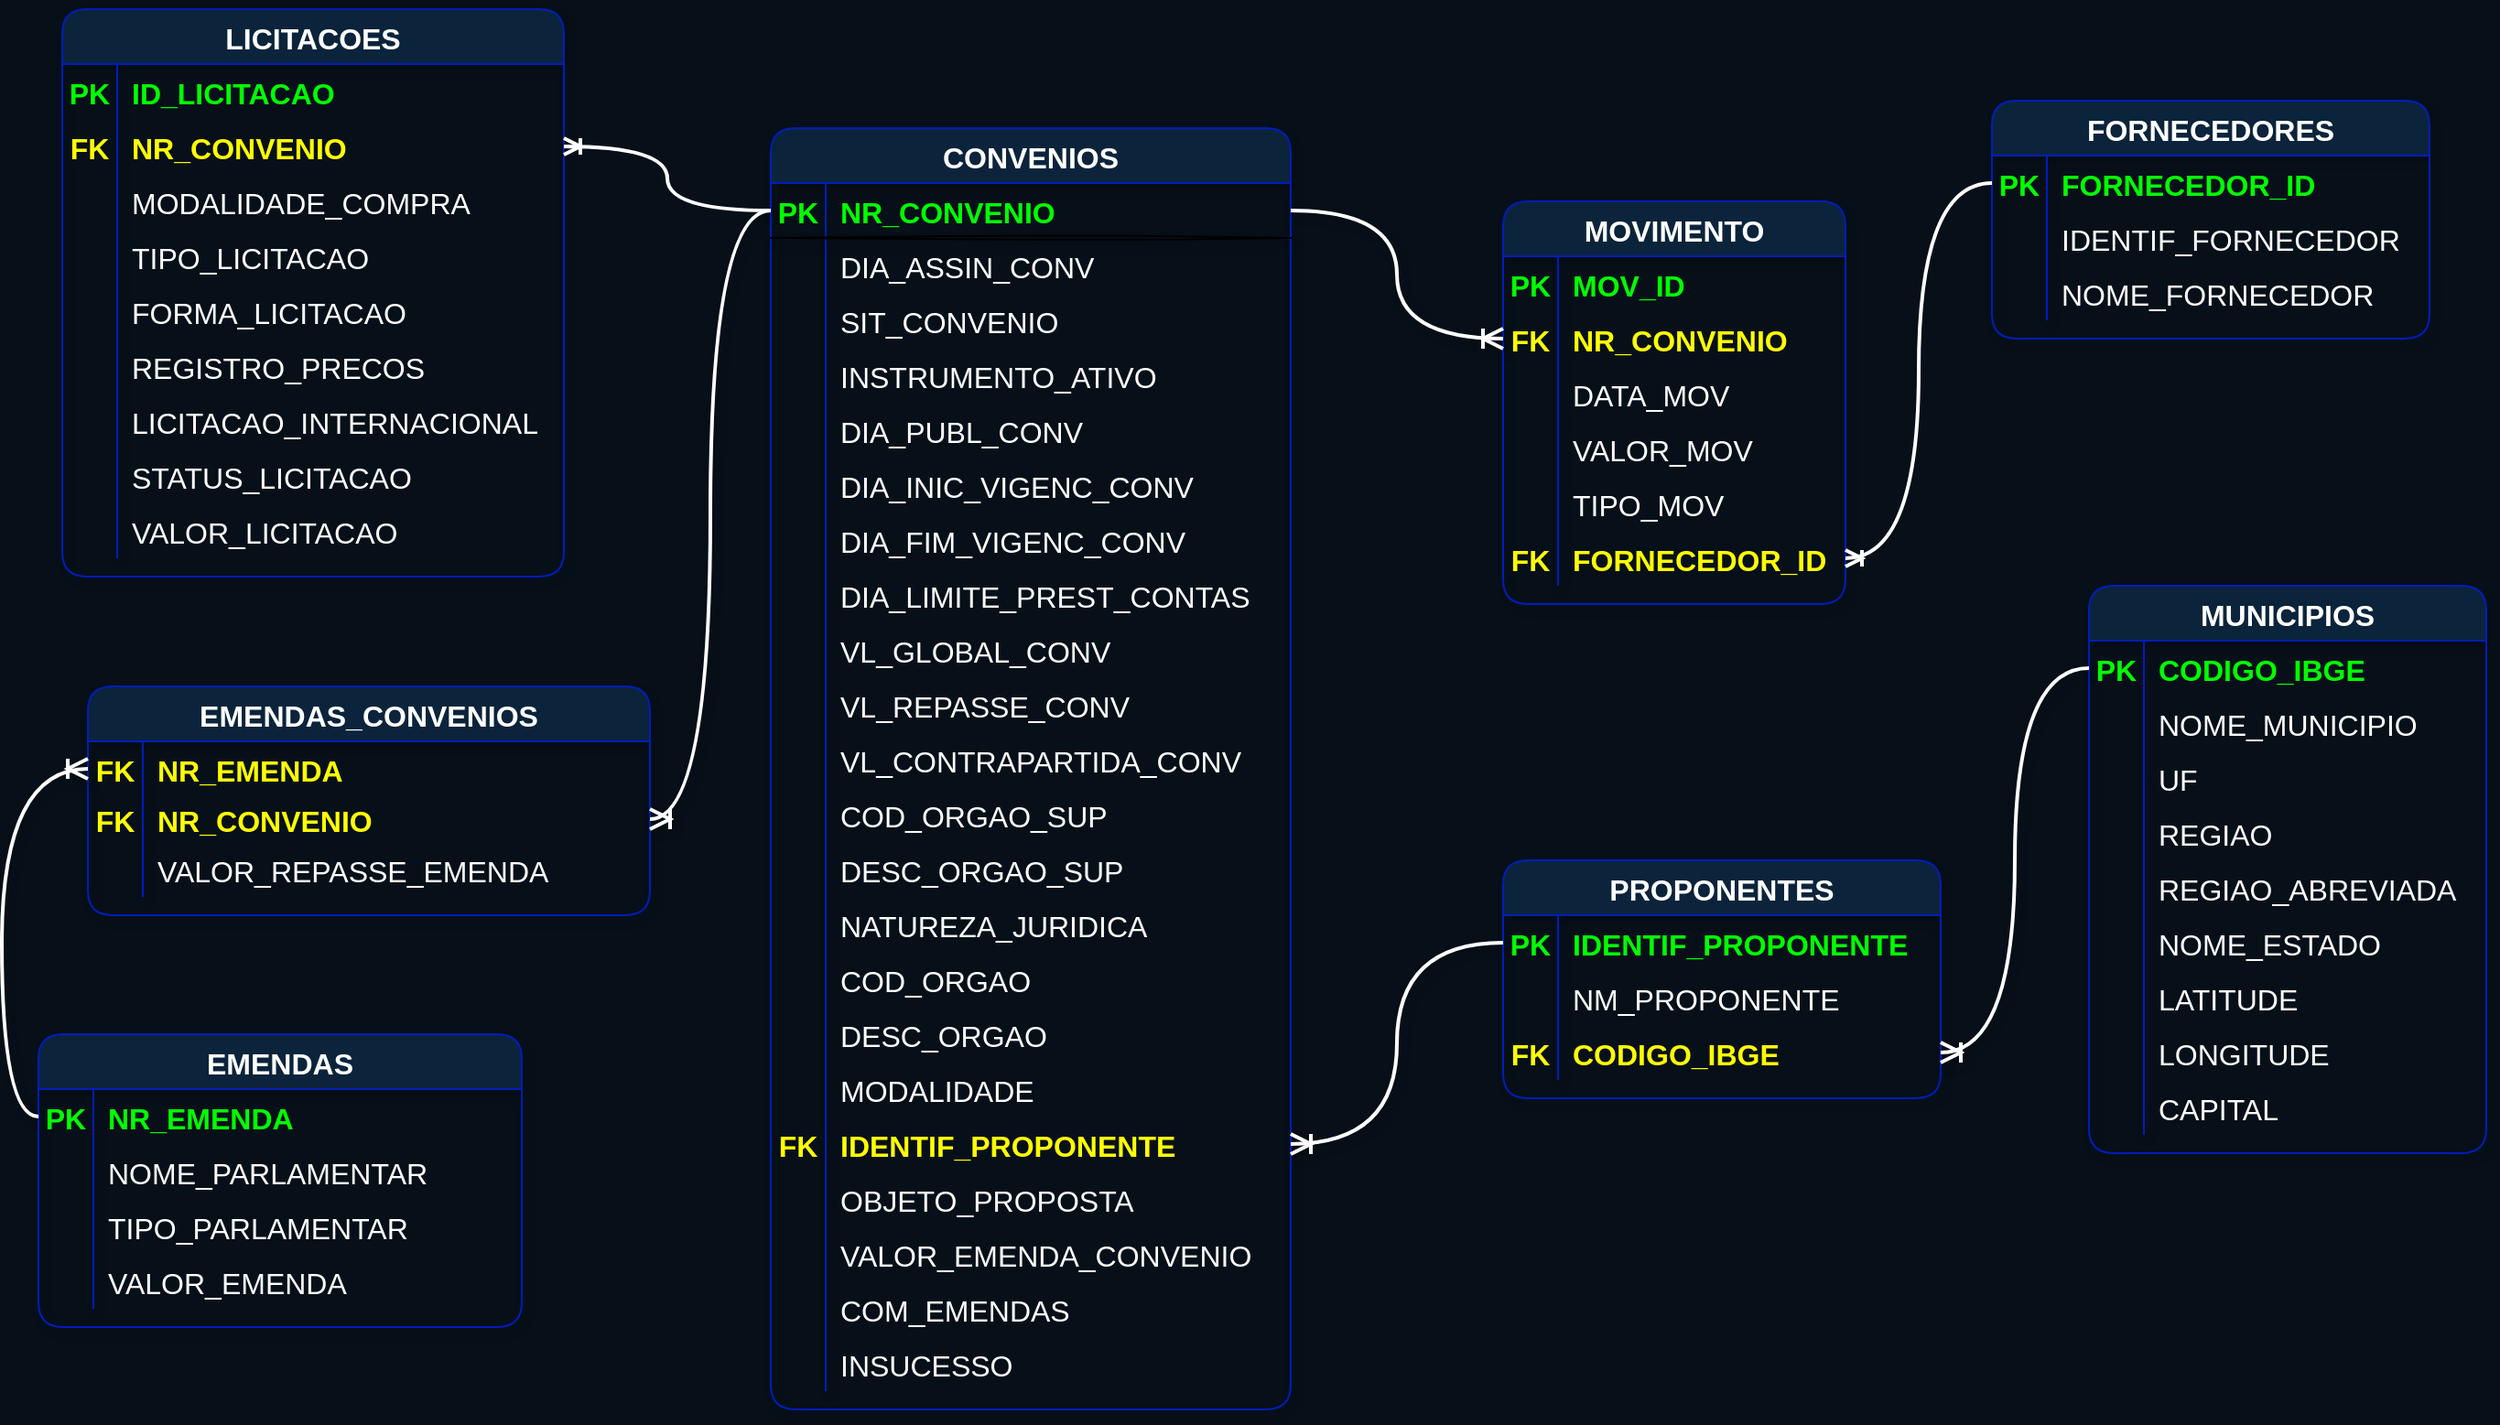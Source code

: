 <mxfile version="20.3.0" type="device"><diagram id="UUk49OENxMJTmFER-k-2" name="Page-1"><mxGraphModel dx="1157" dy="727" grid="1" gridSize="10" guides="1" tooltips="1" connect="1" arrows="1" fold="1" page="1" pageScale="1" pageWidth="1600" pageHeight="900" background="#071019" math="0" shadow="0"><root><mxCell id="0"/><mxCell id="1" parent="0"/><mxCell id="gD0zy99UGpuDHlH_t82i-14" value="CONVENIOS" style="shape=table;startSize=30;container=1;collapsible=1;childLayout=tableLayout;fixedRows=1;rowLines=0;fontStyle=1;align=center;resizeLast=1;shadow=1;strokeColor=#001DBC;sketch=0;rounded=1;fillColor=#0B243B;fontColor=#FFFFFF;fontSize=16;" parent="1" vertex="1"><mxGeometry x="553" y="145" width="284" height="700" as="geometry"><mxRectangle x="553" y="145" width="157" height="30" as="alternateBounds"/></mxGeometry></mxCell><mxCell id="gD0zy99UGpuDHlH_t82i-15" value="" style="shape=partialRectangle;collapsible=0;dropTarget=0;pointerEvents=0;fillColor=none;top=0;left=0;bottom=1;right=0;points=[[0,0.5],[1,0.5]];portConstraint=eastwest;shadow=1;fontColor=#1D3557;sketch=1;strokeColor=default;rounded=1;fontSize=16;" parent="gD0zy99UGpuDHlH_t82i-14" vertex="1"><mxGeometry y="30" width="284" height="30" as="geometry"/></mxCell><mxCell id="gD0zy99UGpuDHlH_t82i-16" value="PK" style="shape=partialRectangle;connectable=0;fillColor=none;top=0;left=0;bottom=0;right=0;fontStyle=1;overflow=hidden;shadow=1;sketch=1;strokeColor=#457B9D;rounded=1;fontColor=#00FF00;fontSize=16;" parent="gD0zy99UGpuDHlH_t82i-15" vertex="1"><mxGeometry width="30" height="30" as="geometry"><mxRectangle width="30" height="30" as="alternateBounds"/></mxGeometry></mxCell><mxCell id="gD0zy99UGpuDHlH_t82i-17" value="NR_CONVENIO" style="shape=partialRectangle;connectable=0;fillColor=none;top=0;left=0;bottom=0;right=0;align=left;spacingLeft=6;fontStyle=1;overflow=hidden;shadow=1;sketch=1;strokeColor=#457B9D;rounded=1;fontColor=#00FF00;fontSize=16;" parent="gD0zy99UGpuDHlH_t82i-15" vertex="1"><mxGeometry x="30" width="254" height="30" as="geometry"><mxRectangle width="254" height="30" as="alternateBounds"/></mxGeometry></mxCell><mxCell id="gD0zy99UGpuDHlH_t82i-18" value="" style="shape=partialRectangle;collapsible=0;dropTarget=0;pointerEvents=0;fillColor=none;top=0;left=0;bottom=0;right=0;points=[[0,0.5],[1,0.5]];portConstraint=eastwest;shadow=1;fontColor=#1D3557;sketch=1;strokeColor=#457B9D;rounded=1;fontSize=16;" parent="gD0zy99UGpuDHlH_t82i-14" vertex="1"><mxGeometry y="60" width="284" height="30" as="geometry"/></mxCell><mxCell id="gD0zy99UGpuDHlH_t82i-19" value="" style="shape=partialRectangle;connectable=0;fillColor=none;top=0;left=0;bottom=0;right=0;editable=1;overflow=hidden;shadow=1;sketch=1;strokeColor=#457B9D;rounded=1;fontColor=#FFFFFF;fontSize=16;" parent="gD0zy99UGpuDHlH_t82i-18" vertex="1"><mxGeometry width="30" height="30" as="geometry"><mxRectangle width="30" height="30" as="alternateBounds"/></mxGeometry></mxCell><mxCell id="gD0zy99UGpuDHlH_t82i-20" value="DIA_ASSIN_CONV" style="shape=partialRectangle;connectable=0;fillColor=none;top=0;left=0;bottom=0;right=0;align=left;spacingLeft=6;overflow=hidden;shadow=1;sketch=1;strokeColor=#457B9D;rounded=1;fontColor=#FFFFFF;fontSize=16;" parent="gD0zy99UGpuDHlH_t82i-18" vertex="1"><mxGeometry x="30" width="254" height="30" as="geometry"><mxRectangle width="254" height="30" as="alternateBounds"/></mxGeometry></mxCell><mxCell id="gD0zy99UGpuDHlH_t82i-21" value="" style="shape=partialRectangle;collapsible=0;dropTarget=0;pointerEvents=0;fillColor=none;top=0;left=0;bottom=0;right=0;points=[[0,0.5],[1,0.5]];portConstraint=eastwest;shadow=1;sketch=1;strokeColor=#457B9D;rounded=1;fontColor=#FFFFFF;fontSize=16;" parent="gD0zy99UGpuDHlH_t82i-14" vertex="1"><mxGeometry y="90" width="284" height="30" as="geometry"/></mxCell><mxCell id="gD0zy99UGpuDHlH_t82i-22" value="" style="shape=partialRectangle;connectable=0;fillColor=none;top=0;left=0;bottom=0;right=0;editable=1;overflow=hidden;shadow=1;sketch=1;strokeColor=#457B9D;rounded=1;fontColor=#FFFFFF;fontSize=16;" parent="gD0zy99UGpuDHlH_t82i-21" vertex="1"><mxGeometry width="30" height="30" as="geometry"><mxRectangle width="30" height="30" as="alternateBounds"/></mxGeometry></mxCell><mxCell id="gD0zy99UGpuDHlH_t82i-23" value="SIT_CONVENIO" style="shape=partialRectangle;connectable=0;fillColor=none;top=0;left=0;bottom=0;right=0;align=left;spacingLeft=6;overflow=hidden;shadow=1;sketch=1;strokeColor=#457B9D;rounded=1;fontColor=#FFFFFF;fontSize=16;" parent="gD0zy99UGpuDHlH_t82i-21" vertex="1"><mxGeometry x="30" width="254" height="30" as="geometry"><mxRectangle width="254" height="30" as="alternateBounds"/></mxGeometry></mxCell><mxCell id="gD0zy99UGpuDHlH_t82i-24" value="" style="shape=partialRectangle;collapsible=0;dropTarget=0;pointerEvents=0;fillColor=none;top=0;left=0;bottom=0;right=0;points=[[0,0.5],[1,0.5]];portConstraint=eastwest;shadow=1;sketch=1;strokeColor=#457B9D;rounded=1;fontColor=#FFFFFF;fontSize=16;" parent="gD0zy99UGpuDHlH_t82i-14" vertex="1"><mxGeometry y="120" width="284" height="30" as="geometry"/></mxCell><mxCell id="gD0zy99UGpuDHlH_t82i-25" value="" style="shape=partialRectangle;connectable=0;fillColor=none;top=0;left=0;bottom=0;right=0;editable=1;overflow=hidden;shadow=1;sketch=1;strokeColor=#457B9D;rounded=1;fontColor=#FFFFFF;fontSize=16;" parent="gD0zy99UGpuDHlH_t82i-24" vertex="1"><mxGeometry width="30" height="30" as="geometry"><mxRectangle width="30" height="30" as="alternateBounds"/></mxGeometry></mxCell><mxCell id="gD0zy99UGpuDHlH_t82i-26" value="INSTRUMENTO_ATIVO" style="shape=partialRectangle;connectable=0;fillColor=none;top=0;left=0;bottom=0;right=0;align=left;spacingLeft=6;overflow=hidden;shadow=1;sketch=1;strokeColor=#457B9D;rounded=1;fontColor=#FFFFFF;fontSize=16;" parent="gD0zy99UGpuDHlH_t82i-24" vertex="1"><mxGeometry x="30" width="254" height="30" as="geometry"><mxRectangle width="254" height="30" as="alternateBounds"/></mxGeometry></mxCell><mxCell id="gD0zy99UGpuDHlH_t82i-27" value="" style="shape=partialRectangle;collapsible=0;dropTarget=0;pointerEvents=0;fillColor=none;top=0;left=0;bottom=0;right=0;points=[[0,0.5],[1,0.5]];portConstraint=eastwest;shadow=1;sketch=1;strokeColor=#457B9D;rounded=1;fontColor=#FFFFFF;fontSize=16;" parent="gD0zy99UGpuDHlH_t82i-14" vertex="1"><mxGeometry y="150" width="284" height="30" as="geometry"/></mxCell><mxCell id="gD0zy99UGpuDHlH_t82i-28" value="" style="shape=partialRectangle;connectable=0;fillColor=none;top=0;left=0;bottom=0;right=0;editable=1;overflow=hidden;shadow=1;sketch=1;strokeColor=#457B9D;rounded=1;fontColor=#FFFFFF;fontSize=16;" parent="gD0zy99UGpuDHlH_t82i-27" vertex="1"><mxGeometry width="30" height="30" as="geometry"><mxRectangle width="30" height="30" as="alternateBounds"/></mxGeometry></mxCell><mxCell id="gD0zy99UGpuDHlH_t82i-29" value="DIA_PUBL_CONV" style="shape=partialRectangle;connectable=0;fillColor=none;top=0;left=0;bottom=0;right=0;align=left;spacingLeft=6;overflow=hidden;shadow=1;sketch=1;strokeColor=#457B9D;rounded=1;fontColor=#FFFFFF;fontSize=16;" parent="gD0zy99UGpuDHlH_t82i-27" vertex="1"><mxGeometry x="30" width="254" height="30" as="geometry"><mxRectangle width="254" height="30" as="alternateBounds"/></mxGeometry></mxCell><mxCell id="gD0zy99UGpuDHlH_t82i-31" value="" style="shape=partialRectangle;collapsible=0;dropTarget=0;pointerEvents=0;fillColor=none;top=0;left=0;bottom=0;right=0;points=[[0,0.5],[1,0.5]];portConstraint=eastwest;shadow=1;sketch=1;strokeColor=#457B9D;rounded=1;fontColor=#FFFFFF;fontSize=16;" parent="gD0zy99UGpuDHlH_t82i-14" vertex="1"><mxGeometry y="180" width="284" height="30" as="geometry"/></mxCell><mxCell id="gD0zy99UGpuDHlH_t82i-32" value="" style="shape=partialRectangle;connectable=0;fillColor=none;top=0;left=0;bottom=0;right=0;editable=1;overflow=hidden;shadow=1;sketch=1;strokeColor=#457B9D;rounded=1;fontColor=#FFFFFF;fontSize=16;" parent="gD0zy99UGpuDHlH_t82i-31" vertex="1"><mxGeometry width="30" height="30" as="geometry"><mxRectangle width="30" height="30" as="alternateBounds"/></mxGeometry></mxCell><mxCell id="gD0zy99UGpuDHlH_t82i-33" value="DIA_INIC_VIGENC_CONV" style="shape=partialRectangle;connectable=0;fillColor=none;top=0;left=0;bottom=0;right=0;align=left;spacingLeft=6;overflow=hidden;shadow=1;sketch=1;strokeColor=#457B9D;rounded=1;fontColor=#FFFFFF;fontSize=16;" parent="gD0zy99UGpuDHlH_t82i-31" vertex="1"><mxGeometry x="30" width="254" height="30" as="geometry"><mxRectangle width="254" height="30" as="alternateBounds"/></mxGeometry></mxCell><mxCell id="gD0zy99UGpuDHlH_t82i-34" value="" style="shape=partialRectangle;collapsible=0;dropTarget=0;pointerEvents=0;fillColor=none;top=0;left=0;bottom=0;right=0;points=[[0,0.5],[1,0.5]];portConstraint=eastwest;shadow=1;sketch=1;strokeColor=#457B9D;rounded=1;fontColor=#FFFFFF;fontSize=16;" parent="gD0zy99UGpuDHlH_t82i-14" vertex="1"><mxGeometry y="210" width="284" height="30" as="geometry"/></mxCell><mxCell id="gD0zy99UGpuDHlH_t82i-35" value="" style="shape=partialRectangle;connectable=0;fillColor=none;top=0;left=0;bottom=0;right=0;editable=1;overflow=hidden;shadow=1;sketch=1;strokeColor=#457B9D;rounded=1;fontColor=#FFFFFF;fontSize=16;" parent="gD0zy99UGpuDHlH_t82i-34" vertex="1"><mxGeometry width="30" height="30" as="geometry"><mxRectangle width="30" height="30" as="alternateBounds"/></mxGeometry></mxCell><mxCell id="gD0zy99UGpuDHlH_t82i-36" value="DIA_FIM_VIGENC_CONV" style="shape=partialRectangle;connectable=0;fillColor=none;top=0;left=0;bottom=0;right=0;align=left;spacingLeft=6;overflow=hidden;shadow=1;sketch=1;strokeColor=#457B9D;rounded=1;fontColor=#FFFFFF;fontSize=16;" parent="gD0zy99UGpuDHlH_t82i-34" vertex="1"><mxGeometry x="30" width="254" height="30" as="geometry"><mxRectangle width="254" height="30" as="alternateBounds"/></mxGeometry></mxCell><mxCell id="gD0zy99UGpuDHlH_t82i-37" value="" style="shape=partialRectangle;collapsible=0;dropTarget=0;pointerEvents=0;fillColor=none;top=0;left=0;bottom=0;right=0;points=[[0,0.5],[1,0.5]];portConstraint=eastwest;shadow=1;sketch=1;strokeColor=#457B9D;rounded=1;fontColor=#FFFFFF;fontSize=16;" parent="gD0zy99UGpuDHlH_t82i-14" vertex="1"><mxGeometry y="240" width="284" height="30" as="geometry"/></mxCell><mxCell id="gD0zy99UGpuDHlH_t82i-38" value="" style="shape=partialRectangle;connectable=0;fillColor=none;top=0;left=0;bottom=0;right=0;editable=1;overflow=hidden;shadow=1;sketch=1;strokeColor=#457B9D;rounded=1;fontColor=#FFFFFF;fontSize=16;" parent="gD0zy99UGpuDHlH_t82i-37" vertex="1"><mxGeometry width="30" height="30" as="geometry"><mxRectangle width="30" height="30" as="alternateBounds"/></mxGeometry></mxCell><mxCell id="gD0zy99UGpuDHlH_t82i-39" value="DIA_LIMITE_PREST_CONTAS" style="shape=partialRectangle;connectable=0;fillColor=none;top=0;left=0;bottom=0;right=0;align=left;spacingLeft=6;overflow=hidden;shadow=1;sketch=1;strokeColor=#457B9D;rounded=1;fontColor=#FFFFFF;fontSize=16;" parent="gD0zy99UGpuDHlH_t82i-37" vertex="1"><mxGeometry x="30" width="254" height="30" as="geometry"><mxRectangle width="254" height="30" as="alternateBounds"/></mxGeometry></mxCell><mxCell id="gD0zy99UGpuDHlH_t82i-40" value="" style="shape=partialRectangle;collapsible=0;dropTarget=0;pointerEvents=0;fillColor=none;top=0;left=0;bottom=0;right=0;points=[[0,0.5],[1,0.5]];portConstraint=eastwest;shadow=1;sketch=1;strokeColor=#457B9D;rounded=1;fontColor=#FFFFFF;fontSize=16;" parent="gD0zy99UGpuDHlH_t82i-14" vertex="1"><mxGeometry y="270" width="284" height="30" as="geometry"/></mxCell><mxCell id="gD0zy99UGpuDHlH_t82i-41" value="" style="shape=partialRectangle;connectable=0;fillColor=none;top=0;left=0;bottom=0;right=0;editable=1;overflow=hidden;shadow=1;sketch=1;strokeColor=#457B9D;rounded=1;fontColor=#FFFFFF;fontSize=16;" parent="gD0zy99UGpuDHlH_t82i-40" vertex="1"><mxGeometry width="30" height="30" as="geometry"><mxRectangle width="30" height="30" as="alternateBounds"/></mxGeometry></mxCell><mxCell id="gD0zy99UGpuDHlH_t82i-42" value="VL_GLOBAL_CONV" style="shape=partialRectangle;connectable=0;fillColor=none;top=0;left=0;bottom=0;right=0;align=left;spacingLeft=6;overflow=hidden;shadow=1;sketch=1;strokeColor=#457B9D;rounded=1;fontColor=#FFFFFF;fontSize=16;" parent="gD0zy99UGpuDHlH_t82i-40" vertex="1"><mxGeometry x="30" width="254" height="30" as="geometry"><mxRectangle width="254" height="30" as="alternateBounds"/></mxGeometry></mxCell><mxCell id="gD0zy99UGpuDHlH_t82i-43" value="" style="shape=partialRectangle;collapsible=0;dropTarget=0;pointerEvents=0;fillColor=none;top=0;left=0;bottom=0;right=0;points=[[0,0.5],[1,0.5]];portConstraint=eastwest;shadow=1;sketch=1;strokeColor=#457B9D;rounded=1;fontColor=#FFFFFF;fontSize=16;" parent="gD0zy99UGpuDHlH_t82i-14" vertex="1"><mxGeometry y="300" width="284" height="30" as="geometry"/></mxCell><mxCell id="gD0zy99UGpuDHlH_t82i-44" value="" style="shape=partialRectangle;connectable=0;fillColor=none;top=0;left=0;bottom=0;right=0;editable=1;overflow=hidden;shadow=1;sketch=1;strokeColor=#457B9D;rounded=1;fontColor=#FFFFFF;fontSize=16;" parent="gD0zy99UGpuDHlH_t82i-43" vertex="1"><mxGeometry width="30" height="30" as="geometry"><mxRectangle width="30" height="30" as="alternateBounds"/></mxGeometry></mxCell><mxCell id="gD0zy99UGpuDHlH_t82i-45" value="VL_REPASSE_CONV" style="shape=partialRectangle;connectable=0;fillColor=none;top=0;left=0;bottom=0;right=0;align=left;spacingLeft=6;overflow=hidden;shadow=1;sketch=1;strokeColor=#457B9D;rounded=1;fontColor=#FFFFFF;fontSize=16;" parent="gD0zy99UGpuDHlH_t82i-43" vertex="1"><mxGeometry x="30" width="254" height="30" as="geometry"><mxRectangle width="254" height="30" as="alternateBounds"/></mxGeometry></mxCell><mxCell id="gD0zy99UGpuDHlH_t82i-46" value="" style="shape=partialRectangle;collapsible=0;dropTarget=0;pointerEvents=0;fillColor=none;top=0;left=0;bottom=0;right=0;points=[[0,0.5],[1,0.5]];portConstraint=eastwest;shadow=1;sketch=1;strokeColor=#457B9D;rounded=1;fontColor=#FFFFFF;fontSize=16;" parent="gD0zy99UGpuDHlH_t82i-14" vertex="1"><mxGeometry y="330" width="284" height="30" as="geometry"/></mxCell><mxCell id="gD0zy99UGpuDHlH_t82i-47" value="" style="shape=partialRectangle;connectable=0;fillColor=none;top=0;left=0;bottom=0;right=0;editable=1;overflow=hidden;shadow=1;sketch=1;strokeColor=#457B9D;rounded=1;fontColor=#FFFFFF;fontSize=16;" parent="gD0zy99UGpuDHlH_t82i-46" vertex="1"><mxGeometry width="30" height="30" as="geometry"><mxRectangle width="30" height="30" as="alternateBounds"/></mxGeometry></mxCell><mxCell id="gD0zy99UGpuDHlH_t82i-48" value="VL_CONTRAPARTIDA_CONV" style="shape=partialRectangle;connectable=0;fillColor=none;top=0;left=0;bottom=0;right=0;align=left;spacingLeft=6;overflow=hidden;shadow=1;sketch=1;strokeColor=#457B9D;rounded=1;fontColor=#FFFFFF;fontSize=16;" parent="gD0zy99UGpuDHlH_t82i-46" vertex="1"><mxGeometry x="30" width="254" height="30" as="geometry"><mxRectangle width="254" height="30" as="alternateBounds"/></mxGeometry></mxCell><mxCell id="gD0zy99UGpuDHlH_t82i-49" value="" style="shape=partialRectangle;collapsible=0;dropTarget=0;pointerEvents=0;fillColor=none;top=0;left=0;bottom=0;right=0;points=[[0,0.5],[1,0.5]];portConstraint=eastwest;shadow=1;sketch=1;strokeColor=#457B9D;rounded=1;fontColor=#FFFFFF;fontSize=16;" parent="gD0zy99UGpuDHlH_t82i-14" vertex="1"><mxGeometry y="360" width="284" height="30" as="geometry"/></mxCell><mxCell id="gD0zy99UGpuDHlH_t82i-50" value="" style="shape=partialRectangle;connectable=0;fillColor=none;top=0;left=0;bottom=0;right=0;editable=1;overflow=hidden;shadow=1;sketch=1;strokeColor=#457B9D;rounded=1;fontColor=#FFFFFF;fontSize=16;" parent="gD0zy99UGpuDHlH_t82i-49" vertex="1"><mxGeometry width="30" height="30" as="geometry"><mxRectangle width="30" height="30" as="alternateBounds"/></mxGeometry></mxCell><mxCell id="gD0zy99UGpuDHlH_t82i-51" value="COD_ORGAO_SUP" style="shape=partialRectangle;connectable=0;fillColor=none;top=0;left=0;bottom=0;right=0;align=left;spacingLeft=6;overflow=hidden;shadow=1;sketch=1;strokeColor=#457B9D;rounded=1;fontColor=#FFFFFF;fontSize=16;" parent="gD0zy99UGpuDHlH_t82i-49" vertex="1"><mxGeometry x="30" width="254" height="30" as="geometry"><mxRectangle width="254" height="30" as="alternateBounds"/></mxGeometry></mxCell><mxCell id="gD0zy99UGpuDHlH_t82i-52" value="" style="shape=partialRectangle;collapsible=0;dropTarget=0;pointerEvents=0;fillColor=none;top=0;left=0;bottom=0;right=0;points=[[0,0.5],[1,0.5]];portConstraint=eastwest;shadow=1;sketch=1;strokeColor=#457B9D;rounded=1;fontColor=#FFFFFF;fontSize=16;" parent="gD0zy99UGpuDHlH_t82i-14" vertex="1"><mxGeometry y="390" width="284" height="30" as="geometry"/></mxCell><mxCell id="gD0zy99UGpuDHlH_t82i-53" value="" style="shape=partialRectangle;connectable=0;fillColor=none;top=0;left=0;bottom=0;right=0;editable=1;overflow=hidden;shadow=1;sketch=1;strokeColor=#457B9D;rounded=1;fontColor=#FFFFFF;fontSize=16;" parent="gD0zy99UGpuDHlH_t82i-52" vertex="1"><mxGeometry width="30" height="30" as="geometry"><mxRectangle width="30" height="30" as="alternateBounds"/></mxGeometry></mxCell><mxCell id="gD0zy99UGpuDHlH_t82i-54" value="DESC_ORGAO_SUP" style="shape=partialRectangle;connectable=0;fillColor=none;top=0;left=0;bottom=0;right=0;align=left;spacingLeft=6;overflow=hidden;shadow=1;sketch=1;strokeColor=#457B9D;rounded=1;fontColor=#FFFFFF;fontSize=16;" parent="gD0zy99UGpuDHlH_t82i-52" vertex="1"><mxGeometry x="30" width="254" height="30" as="geometry"><mxRectangle width="254" height="30" as="alternateBounds"/></mxGeometry></mxCell><mxCell id="gD0zy99UGpuDHlH_t82i-55" value="" style="shape=partialRectangle;collapsible=0;dropTarget=0;pointerEvents=0;fillColor=none;top=0;left=0;bottom=0;right=0;points=[[0,0.5],[1,0.5]];portConstraint=eastwest;shadow=1;sketch=1;strokeColor=#457B9D;rounded=1;fontColor=#FFFFFF;fontSize=16;" parent="gD0zy99UGpuDHlH_t82i-14" vertex="1"><mxGeometry y="420" width="284" height="30" as="geometry"/></mxCell><mxCell id="gD0zy99UGpuDHlH_t82i-56" value="" style="shape=partialRectangle;connectable=0;fillColor=none;top=0;left=0;bottom=0;right=0;editable=1;overflow=hidden;shadow=1;sketch=1;strokeColor=#457B9D;rounded=1;fontColor=#FFFFFF;fontSize=16;" parent="gD0zy99UGpuDHlH_t82i-55" vertex="1"><mxGeometry width="30" height="30" as="geometry"><mxRectangle width="30" height="30" as="alternateBounds"/></mxGeometry></mxCell><mxCell id="gD0zy99UGpuDHlH_t82i-57" value="NATUREZA_JURIDICA" style="shape=partialRectangle;connectable=0;fillColor=none;top=0;left=0;bottom=0;right=0;align=left;spacingLeft=6;overflow=hidden;shadow=1;sketch=1;strokeColor=#457B9D;rounded=1;fontColor=#FFFFFF;fontSize=16;" parent="gD0zy99UGpuDHlH_t82i-55" vertex="1"><mxGeometry x="30" width="254" height="30" as="geometry"><mxRectangle width="254" height="30" as="alternateBounds"/></mxGeometry></mxCell><mxCell id="gD0zy99UGpuDHlH_t82i-58" value="" style="shape=partialRectangle;collapsible=0;dropTarget=0;pointerEvents=0;fillColor=none;top=0;left=0;bottom=0;right=0;points=[[0,0.5],[1,0.5]];portConstraint=eastwest;shadow=1;sketch=1;strokeColor=#457B9D;rounded=1;fontColor=#FFFFFF;fontSize=16;" parent="gD0zy99UGpuDHlH_t82i-14" vertex="1"><mxGeometry y="450" width="284" height="30" as="geometry"/></mxCell><mxCell id="gD0zy99UGpuDHlH_t82i-59" value="" style="shape=partialRectangle;connectable=0;fillColor=none;top=0;left=0;bottom=0;right=0;editable=1;overflow=hidden;shadow=1;sketch=1;strokeColor=#457B9D;rounded=1;fontColor=#FFFFFF;fontSize=16;" parent="gD0zy99UGpuDHlH_t82i-58" vertex="1"><mxGeometry width="30" height="30" as="geometry"><mxRectangle width="30" height="30" as="alternateBounds"/></mxGeometry></mxCell><mxCell id="gD0zy99UGpuDHlH_t82i-60" value="COD_ORGAO" style="shape=partialRectangle;connectable=0;fillColor=none;top=0;left=0;bottom=0;right=0;align=left;spacingLeft=6;overflow=hidden;shadow=1;sketch=1;strokeColor=#457B9D;rounded=1;fontColor=#FFFFFF;fontSize=16;" parent="gD0zy99UGpuDHlH_t82i-58" vertex="1"><mxGeometry x="30" width="254" height="30" as="geometry"><mxRectangle width="254" height="30" as="alternateBounds"/></mxGeometry></mxCell><mxCell id="gD0zy99UGpuDHlH_t82i-61" value="" style="shape=partialRectangle;collapsible=0;dropTarget=0;pointerEvents=0;fillColor=none;top=0;left=0;bottom=0;right=0;points=[[0,0.5],[1,0.5]];portConstraint=eastwest;shadow=1;sketch=1;strokeColor=#457B9D;rounded=1;fontColor=#FFFFFF;fontSize=16;" parent="gD0zy99UGpuDHlH_t82i-14" vertex="1"><mxGeometry y="480" width="284" height="30" as="geometry"/></mxCell><mxCell id="gD0zy99UGpuDHlH_t82i-62" value="" style="shape=partialRectangle;connectable=0;fillColor=none;top=0;left=0;bottom=0;right=0;editable=1;overflow=hidden;shadow=1;sketch=1;strokeColor=#457B9D;rounded=1;fontColor=#FFFFFF;fontSize=16;" parent="gD0zy99UGpuDHlH_t82i-61" vertex="1"><mxGeometry width="30" height="30" as="geometry"><mxRectangle width="30" height="30" as="alternateBounds"/></mxGeometry></mxCell><mxCell id="gD0zy99UGpuDHlH_t82i-63" value="DESC_ORGAO" style="shape=partialRectangle;connectable=0;fillColor=none;top=0;left=0;bottom=0;right=0;align=left;spacingLeft=6;overflow=hidden;shadow=1;sketch=1;strokeColor=#457B9D;rounded=1;fontColor=#FFFFFF;fontSize=16;" parent="gD0zy99UGpuDHlH_t82i-61" vertex="1"><mxGeometry x="30" width="254" height="30" as="geometry"><mxRectangle width="254" height="30" as="alternateBounds"/></mxGeometry></mxCell><mxCell id="gD0zy99UGpuDHlH_t82i-64" value="" style="shape=partialRectangle;collapsible=0;dropTarget=0;pointerEvents=0;fillColor=none;top=0;left=0;bottom=0;right=0;points=[[0,0.5],[1,0.5]];portConstraint=eastwest;shadow=1;fontColor=#1D3557;sketch=1;strokeColor=#457B9D;rounded=1;fontSize=16;" parent="gD0zy99UGpuDHlH_t82i-14" vertex="1"><mxGeometry y="510" width="284" height="30" as="geometry"/></mxCell><mxCell id="gD0zy99UGpuDHlH_t82i-65" value="" style="shape=partialRectangle;connectable=0;fillColor=none;top=0;left=0;bottom=0;right=0;editable=1;overflow=hidden;shadow=1;sketch=1;strokeColor=#457B9D;rounded=1;fontColor=#FFFFFF;fontSize=16;" parent="gD0zy99UGpuDHlH_t82i-64" vertex="1"><mxGeometry width="30" height="30" as="geometry"><mxRectangle width="30" height="30" as="alternateBounds"/></mxGeometry></mxCell><mxCell id="gD0zy99UGpuDHlH_t82i-66" value="MODALIDADE" style="shape=partialRectangle;connectable=0;fillColor=none;top=0;left=0;bottom=0;right=0;align=left;spacingLeft=6;overflow=hidden;shadow=1;sketch=1;strokeColor=#457B9D;rounded=1;fontColor=#FFFFFF;fontSize=16;" parent="gD0zy99UGpuDHlH_t82i-64" vertex="1"><mxGeometry x="30" width="254" height="30" as="geometry"><mxRectangle width="254" height="30" as="alternateBounds"/></mxGeometry></mxCell><mxCell id="gD0zy99UGpuDHlH_t82i-67" value="" style="shape=partialRectangle;collapsible=0;dropTarget=0;pointerEvents=0;fillColor=none;top=0;left=0;bottom=0;right=0;points=[[0,0.5],[1,0.5]];portConstraint=eastwest;shadow=1;fontColor=#1D3557;sketch=1;strokeColor=#457B9D;rounded=1;fontStyle=1;fontSize=16;" parent="gD0zy99UGpuDHlH_t82i-14" vertex="1"><mxGeometry y="540" width="284" height="30" as="geometry"/></mxCell><mxCell id="gD0zy99UGpuDHlH_t82i-68" value="FK" style="shape=partialRectangle;connectable=0;fillColor=none;top=0;left=0;bottom=0;right=0;editable=1;overflow=hidden;shadow=1;sketch=1;strokeColor=#457B9D;rounded=1;fontStyle=1;fontColor=#FFFF00;fontSize=16;" parent="gD0zy99UGpuDHlH_t82i-67" vertex="1"><mxGeometry width="30" height="30" as="geometry"><mxRectangle width="30" height="30" as="alternateBounds"/></mxGeometry></mxCell><mxCell id="gD0zy99UGpuDHlH_t82i-69" value="IDENTIF_PROPONENTE" style="shape=partialRectangle;connectable=0;fillColor=none;top=0;left=0;bottom=0;right=0;align=left;spacingLeft=6;overflow=hidden;shadow=1;sketch=1;strokeColor=#457B9D;rounded=1;fontStyle=1;fontColor=#FFFF00;fontSize=16;" parent="gD0zy99UGpuDHlH_t82i-67" vertex="1"><mxGeometry x="30" width="254" height="30" as="geometry"><mxRectangle width="254" height="30" as="alternateBounds"/></mxGeometry></mxCell><mxCell id="gD0zy99UGpuDHlH_t82i-70" value="" style="shape=partialRectangle;collapsible=0;dropTarget=0;pointerEvents=0;fillColor=none;top=0;left=0;bottom=0;right=0;points=[[0,0.5],[1,0.5]];portConstraint=eastwest;shadow=1;fontColor=#1D3557;sketch=1;strokeColor=#457B9D;rounded=1;fontSize=16;" parent="gD0zy99UGpuDHlH_t82i-14" vertex="1"><mxGeometry y="570" width="284" height="30" as="geometry"/></mxCell><mxCell id="gD0zy99UGpuDHlH_t82i-71" value="" style="shape=partialRectangle;connectable=0;fillColor=none;top=0;left=0;bottom=0;right=0;editable=1;overflow=hidden;shadow=1;sketch=1;strokeColor=#457B9D;rounded=1;fontColor=#FFFFFF;fontSize=16;" parent="gD0zy99UGpuDHlH_t82i-70" vertex="1"><mxGeometry width="30" height="30" as="geometry"><mxRectangle width="30" height="30" as="alternateBounds"/></mxGeometry></mxCell><mxCell id="gD0zy99UGpuDHlH_t82i-72" value="OBJETO_PROPOSTA" style="shape=partialRectangle;connectable=0;fillColor=none;top=0;left=0;bottom=0;right=0;align=left;spacingLeft=6;overflow=hidden;shadow=1;sketch=1;strokeColor=#457B9D;rounded=1;fontColor=#FFFFFF;fontSize=16;" parent="gD0zy99UGpuDHlH_t82i-70" vertex="1"><mxGeometry x="30" width="254" height="30" as="geometry"><mxRectangle width="254" height="30" as="alternateBounds"/></mxGeometry></mxCell><mxCell id="7Ve6vHVudA5Rzn0MVUxR-1" value="" style="shape=partialRectangle;collapsible=0;dropTarget=0;pointerEvents=0;fillColor=none;top=0;left=0;bottom=0;right=0;points=[[0,0.5],[1,0.5]];portConstraint=eastwest;shadow=1;fontColor=#1D3557;sketch=1;strokeColor=#457B9D;rounded=1;fontSize=16;" parent="gD0zy99UGpuDHlH_t82i-14" vertex="1"><mxGeometry y="600" width="284" height="30" as="geometry"/></mxCell><mxCell id="7Ve6vHVudA5Rzn0MVUxR-2" value="" style="shape=partialRectangle;connectable=0;fillColor=none;top=0;left=0;bottom=0;right=0;editable=1;overflow=hidden;shadow=1;sketch=1;strokeColor=#457B9D;rounded=1;fontColor=#FFFFFF;fontSize=16;" parent="7Ve6vHVudA5Rzn0MVUxR-1" vertex="1"><mxGeometry width="30" height="30" as="geometry"><mxRectangle width="30" height="30" as="alternateBounds"/></mxGeometry></mxCell><mxCell id="7Ve6vHVudA5Rzn0MVUxR-3" value="VALOR_EMENDA_CONVENIO" style="shape=partialRectangle;connectable=0;fillColor=none;top=0;left=0;bottom=0;right=0;align=left;spacingLeft=6;overflow=hidden;shadow=1;sketch=1;strokeColor=#457B9D;rounded=1;fontColor=#FFFFFF;fontSize=16;" parent="7Ve6vHVudA5Rzn0MVUxR-1" vertex="1"><mxGeometry x="30" width="254" height="30" as="geometry"><mxRectangle width="254" height="30" as="alternateBounds"/></mxGeometry></mxCell><mxCell id="7Ve6vHVudA5Rzn0MVUxR-4" value="" style="shape=partialRectangle;collapsible=0;dropTarget=0;pointerEvents=0;fillColor=none;top=0;left=0;bottom=0;right=0;points=[[0,0.5],[1,0.5]];portConstraint=eastwest;shadow=1;fontColor=#1D3557;sketch=1;strokeColor=#457B9D;rounded=1;fontSize=16;" parent="gD0zy99UGpuDHlH_t82i-14" vertex="1"><mxGeometry y="630" width="284" height="30" as="geometry"/></mxCell><mxCell id="7Ve6vHVudA5Rzn0MVUxR-5" value="" style="shape=partialRectangle;connectable=0;fillColor=none;top=0;left=0;bottom=0;right=0;editable=1;overflow=hidden;shadow=1;sketch=1;strokeColor=#457B9D;rounded=1;fontColor=#FFFFFF;fontSize=16;" parent="7Ve6vHVudA5Rzn0MVUxR-4" vertex="1"><mxGeometry width="30" height="30" as="geometry"><mxRectangle width="30" height="30" as="alternateBounds"/></mxGeometry></mxCell><mxCell id="7Ve6vHVudA5Rzn0MVUxR-6" value="COM_EMENDAS" style="shape=partialRectangle;connectable=0;fillColor=none;top=0;left=0;bottom=0;right=0;align=left;spacingLeft=6;overflow=hidden;shadow=1;sketch=1;strokeColor=#457B9D;rounded=1;fontColor=#FFFFFF;fontSize=16;" parent="7Ve6vHVudA5Rzn0MVUxR-4" vertex="1"><mxGeometry x="30" width="254" height="30" as="geometry"><mxRectangle width="254" height="30" as="alternateBounds"/></mxGeometry></mxCell><mxCell id="YKYUK2cK8PpbsHXtg5qH-1" value="" style="shape=partialRectangle;collapsible=0;dropTarget=0;pointerEvents=0;fillColor=none;top=0;left=0;bottom=0;right=0;points=[[0,0.5],[1,0.5]];portConstraint=eastwest;shadow=1;fontColor=#1D3557;sketch=1;strokeColor=#457B9D;rounded=1;fontSize=16;" vertex="1" parent="gD0zy99UGpuDHlH_t82i-14"><mxGeometry y="660" width="284" height="30" as="geometry"/></mxCell><mxCell id="YKYUK2cK8PpbsHXtg5qH-2" value="" style="shape=partialRectangle;connectable=0;fillColor=none;top=0;left=0;bottom=0;right=0;editable=1;overflow=hidden;shadow=1;sketch=1;strokeColor=#457B9D;rounded=1;fontColor=#FFFFFF;fontSize=16;" vertex="1" parent="YKYUK2cK8PpbsHXtg5qH-1"><mxGeometry width="30" height="30" as="geometry"><mxRectangle width="30" height="30" as="alternateBounds"/></mxGeometry></mxCell><mxCell id="YKYUK2cK8PpbsHXtg5qH-3" value="INSUCESSO" style="shape=partialRectangle;connectable=0;fillColor=none;top=0;left=0;bottom=0;right=0;align=left;spacingLeft=6;overflow=hidden;shadow=1;sketch=1;strokeColor=#457B9D;rounded=1;fontColor=#FFFFFF;fontSize=16;" vertex="1" parent="YKYUK2cK8PpbsHXtg5qH-1"><mxGeometry x="30" width="254" height="30" as="geometry"><mxRectangle width="254" height="30" as="alternateBounds"/></mxGeometry></mxCell><mxCell id="gD0zy99UGpuDHlH_t82i-76" value="PROPONENTES" style="shape=table;startSize=30;container=1;collapsible=1;childLayout=tableLayout;fixedRows=1;rowLines=0;fontStyle=1;align=center;resizeLast=1;shadow=1;strokeColor=#001DBC;fontColor=#ffffff;sketch=0;rounded=1;fillColor=#0B243B;fontSize=16;" parent="1" vertex="1"><mxGeometry x="953" y="545" width="239" height="130" as="geometry"><mxRectangle x="953" y="545" width="167" height="30" as="alternateBounds"/></mxGeometry></mxCell><mxCell id="gD0zy99UGpuDHlH_t82i-77" value="" style="shape=partialRectangle;collapsible=0;dropTarget=0;pointerEvents=0;fillColor=none;top=0;left=0;bottom=1;right=0;points=[[0,0.5],[1,0.5]];portConstraint=eastwest;shadow=1;fontColor=#1D3557;sketch=1;strokeColor=none;rounded=1;fontSize=16;" parent="gD0zy99UGpuDHlH_t82i-76" vertex="1"><mxGeometry y="30" width="239" height="30" as="geometry"/></mxCell><mxCell id="gD0zy99UGpuDHlH_t82i-78" value="PK" style="shape=partialRectangle;connectable=0;fillColor=none;top=0;left=0;bottom=0;right=0;fontStyle=1;overflow=hidden;shadow=1;sketch=1;strokeColor=#457B9D;rounded=1;fontColor=#00FF00;fontSize=16;" parent="gD0zy99UGpuDHlH_t82i-77" vertex="1"><mxGeometry width="30" height="30" as="geometry"><mxRectangle width="30" height="30" as="alternateBounds"/></mxGeometry></mxCell><mxCell id="gD0zy99UGpuDHlH_t82i-79" value="IDENTIF_PROPONENTE" style="shape=partialRectangle;connectable=0;fillColor=none;top=0;left=0;bottom=0;right=0;align=left;spacingLeft=6;fontStyle=1;overflow=hidden;shadow=1;sketch=1;strokeColor=#457B9D;rounded=1;fontColor=#00FF00;fontSize=16;" parent="gD0zy99UGpuDHlH_t82i-77" vertex="1"><mxGeometry x="30" width="209" height="30" as="geometry"><mxRectangle width="209" height="30" as="alternateBounds"/></mxGeometry></mxCell><mxCell id="gD0zy99UGpuDHlH_t82i-80" value="" style="shape=partialRectangle;collapsible=0;dropTarget=0;pointerEvents=0;fillColor=none;top=0;left=0;bottom=0;right=0;points=[[0,0.5],[1,0.5]];portConstraint=eastwest;shadow=1;fontColor=#1D3557;sketch=1;strokeColor=#457B9D;rounded=1;fontSize=16;" parent="gD0zy99UGpuDHlH_t82i-76" vertex="1"><mxGeometry y="60" width="239" height="30" as="geometry"/></mxCell><mxCell id="gD0zy99UGpuDHlH_t82i-81" value="" style="shape=partialRectangle;connectable=0;fillColor=none;top=0;left=0;bottom=0;right=0;editable=1;overflow=hidden;shadow=1;sketch=1;strokeColor=#457B9D;rounded=1;fontColor=#FFFFFF;fontSize=16;" parent="gD0zy99UGpuDHlH_t82i-80" vertex="1"><mxGeometry width="30" height="30" as="geometry"><mxRectangle width="30" height="30" as="alternateBounds"/></mxGeometry></mxCell><mxCell id="gD0zy99UGpuDHlH_t82i-82" value="NM_PROPONENTE" style="shape=partialRectangle;connectable=0;fillColor=none;top=0;left=0;bottom=0;right=0;align=left;spacingLeft=6;overflow=hidden;shadow=1;sketch=1;strokeColor=#457B9D;rounded=1;fontColor=#FFFFFF;fontSize=16;" parent="gD0zy99UGpuDHlH_t82i-80" vertex="1"><mxGeometry x="30" width="209" height="30" as="geometry"><mxRectangle width="209" height="30" as="alternateBounds"/></mxGeometry></mxCell><mxCell id="gD0zy99UGpuDHlH_t82i-89" value="" style="shape=partialRectangle;collapsible=0;dropTarget=0;pointerEvents=0;fillColor=none;top=0;left=0;bottom=0;right=0;points=[[0,0.5],[1,0.5]];portConstraint=eastwest;shadow=1;fontColor=#1D3557;sketch=1;strokeColor=#457B9D;rounded=1;fontSize=16;" parent="gD0zy99UGpuDHlH_t82i-76" vertex="1"><mxGeometry y="90" width="239" height="30" as="geometry"/></mxCell><mxCell id="gD0zy99UGpuDHlH_t82i-90" value="FK" style="shape=partialRectangle;connectable=0;fillColor=none;top=0;left=0;bottom=0;right=0;editable=1;overflow=hidden;shadow=1;sketch=1;strokeColor=#457B9D;rounded=1;fontStyle=1;fontColor=#FFFF00;fontSize=16;" parent="gD0zy99UGpuDHlH_t82i-89" vertex="1"><mxGeometry width="30" height="30" as="geometry"><mxRectangle width="30" height="30" as="alternateBounds"/></mxGeometry></mxCell><mxCell id="gD0zy99UGpuDHlH_t82i-91" value="CODIGO_IBGE" style="shape=partialRectangle;connectable=0;fillColor=none;top=0;left=0;bottom=0;right=0;align=left;spacingLeft=6;overflow=hidden;shadow=1;sketch=1;strokeColor=#457B9D;rounded=1;fontStyle=1;fontColor=#FFFF00;fontSize=16;" parent="gD0zy99UGpuDHlH_t82i-89" vertex="1"><mxGeometry x="30" width="209" height="30" as="geometry"><mxRectangle width="209" height="30" as="alternateBounds"/></mxGeometry></mxCell><mxCell id="gD0zy99UGpuDHlH_t82i-92" value="EMENDAS" style="shape=table;startSize=30;container=1;collapsible=1;childLayout=tableLayout;fixedRows=1;rowLines=0;fontStyle=1;align=center;resizeLast=1;shadow=1;strokeColor=#001DBC;fontColor=#ffffff;sketch=0;rounded=1;fillColor=#0B243B;fontSize=16;" parent="1" vertex="1"><mxGeometry x="153" y="640" width="264" height="160" as="geometry"><mxRectangle x="166" y="535" width="134" height="30" as="alternateBounds"/></mxGeometry></mxCell><mxCell id="gD0zy99UGpuDHlH_t82i-93" value="" style="shape=partialRectangle;collapsible=0;dropTarget=0;pointerEvents=0;fillColor=none;top=0;left=0;bottom=1;right=0;points=[[0,0.5],[1,0.5]];portConstraint=eastwest;shadow=1;fontColor=#1D3557;sketch=1;strokeColor=none;rounded=1;fontSize=16;" parent="gD0zy99UGpuDHlH_t82i-92" vertex="1"><mxGeometry y="30" width="264" height="30" as="geometry"/></mxCell><mxCell id="gD0zy99UGpuDHlH_t82i-94" value="PK" style="shape=partialRectangle;connectable=0;fillColor=none;top=0;left=0;bottom=0;right=0;fontStyle=1;overflow=hidden;shadow=1;sketch=1;strokeColor=#457B9D;rounded=1;fontColor=#00FF00;fontSize=16;" parent="gD0zy99UGpuDHlH_t82i-93" vertex="1"><mxGeometry width="30" height="30" as="geometry"><mxRectangle width="30" height="30" as="alternateBounds"/></mxGeometry></mxCell><mxCell id="gD0zy99UGpuDHlH_t82i-95" value="NR_EMENDA" style="shape=partialRectangle;connectable=0;fillColor=none;top=0;left=0;bottom=0;right=0;align=left;spacingLeft=6;fontStyle=1;overflow=hidden;shadow=1;sketch=1;strokeColor=#457B9D;rounded=1;fontColor=#00FF00;fontSize=16;" parent="gD0zy99UGpuDHlH_t82i-93" vertex="1"><mxGeometry x="30" width="234" height="30" as="geometry"><mxRectangle width="234" height="30" as="alternateBounds"/></mxGeometry></mxCell><mxCell id="gD0zy99UGpuDHlH_t82i-96" value="" style="shape=partialRectangle;collapsible=0;dropTarget=0;pointerEvents=0;fillColor=none;top=0;left=0;bottom=0;right=0;points=[[0,0.5],[1,0.5]];portConstraint=eastwest;shadow=1;fontColor=#1D3557;sketch=1;strokeColor=#457B9D;rounded=1;fontSize=16;" parent="gD0zy99UGpuDHlH_t82i-92" vertex="1"><mxGeometry y="60" width="264" height="30" as="geometry"/></mxCell><mxCell id="gD0zy99UGpuDHlH_t82i-97" value="" style="shape=partialRectangle;connectable=0;fillColor=none;top=0;left=0;bottom=0;right=0;editable=1;overflow=hidden;shadow=1;sketch=1;strokeColor=#457B9D;rounded=1;fontColor=#FFFFFF;fontSize=16;" parent="gD0zy99UGpuDHlH_t82i-96" vertex="1"><mxGeometry width="30" height="30" as="geometry"><mxRectangle width="30" height="30" as="alternateBounds"/></mxGeometry></mxCell><mxCell id="gD0zy99UGpuDHlH_t82i-98" value="NOME_PARLAMENTAR" style="shape=partialRectangle;connectable=0;fillColor=none;top=0;left=0;bottom=0;right=0;align=left;spacingLeft=6;overflow=hidden;shadow=1;sketch=1;strokeColor=#457B9D;rounded=1;fontColor=#FFFFFF;fontSize=16;" parent="gD0zy99UGpuDHlH_t82i-96" vertex="1"><mxGeometry x="30" width="234" height="30" as="geometry"><mxRectangle width="234" height="30" as="alternateBounds"/></mxGeometry></mxCell><mxCell id="gD0zy99UGpuDHlH_t82i-99" value="" style="shape=partialRectangle;collapsible=0;dropTarget=0;pointerEvents=0;fillColor=none;top=0;left=0;bottom=0;right=0;points=[[0,0.5],[1,0.5]];portConstraint=eastwest;shadow=1;sketch=1;strokeColor=#457B9D;rounded=1;fontColor=#FFFFFF;fontSize=16;" parent="gD0zy99UGpuDHlH_t82i-92" vertex="1"><mxGeometry y="90" width="264" height="30" as="geometry"/></mxCell><mxCell id="gD0zy99UGpuDHlH_t82i-100" value="" style="shape=partialRectangle;connectable=0;fillColor=none;top=0;left=0;bottom=0;right=0;editable=1;overflow=hidden;shadow=1;sketch=1;strokeColor=#457B9D;rounded=1;fontColor=#FFFFFF;fontSize=16;" parent="gD0zy99UGpuDHlH_t82i-99" vertex="1"><mxGeometry width="30" height="30" as="geometry"><mxRectangle width="30" height="30" as="alternateBounds"/></mxGeometry></mxCell><mxCell id="gD0zy99UGpuDHlH_t82i-101" value="TIPO_PARLAMENTAR" style="shape=partialRectangle;connectable=0;fillColor=none;top=0;left=0;bottom=0;right=0;align=left;spacingLeft=6;overflow=hidden;shadow=1;sketch=1;strokeColor=#457B9D;rounded=1;fontColor=#FFFFFF;fontSize=16;" parent="gD0zy99UGpuDHlH_t82i-99" vertex="1"><mxGeometry x="30" width="234" height="30" as="geometry"><mxRectangle width="234" height="30" as="alternateBounds"/></mxGeometry></mxCell><mxCell id="7Ve6vHVudA5Rzn0MVUxR-7" value="" style="shape=partialRectangle;collapsible=0;dropTarget=0;pointerEvents=0;fillColor=none;top=0;left=0;bottom=0;right=0;points=[[0,0.5],[1,0.5]];portConstraint=eastwest;shadow=1;sketch=1;strokeColor=#457B9D;rounded=1;fontColor=#FFFFFF;fontSize=16;" parent="gD0zy99UGpuDHlH_t82i-92" vertex="1"><mxGeometry y="120" width="264" height="30" as="geometry"/></mxCell><mxCell id="7Ve6vHVudA5Rzn0MVUxR-8" value="" style="shape=partialRectangle;connectable=0;fillColor=none;top=0;left=0;bottom=0;right=0;editable=1;overflow=hidden;shadow=1;sketch=1;strokeColor=#457B9D;rounded=1;fontColor=#FFFFFF;fontSize=16;" parent="7Ve6vHVudA5Rzn0MVUxR-7" vertex="1"><mxGeometry width="30" height="30" as="geometry"><mxRectangle width="30" height="30" as="alternateBounds"/></mxGeometry></mxCell><mxCell id="7Ve6vHVudA5Rzn0MVUxR-9" value="VALOR_EMENDA" style="shape=partialRectangle;connectable=0;fillColor=none;top=0;left=0;bottom=0;right=0;align=left;spacingLeft=6;overflow=hidden;shadow=1;sketch=1;strokeColor=#457B9D;rounded=1;fontColor=#FFFFFF;fontSize=16;" parent="7Ve6vHVudA5Rzn0MVUxR-7" vertex="1"><mxGeometry x="30" width="234" height="30" as="geometry"><mxRectangle width="234" height="30" as="alternateBounds"/></mxGeometry></mxCell><mxCell id="gD0zy99UGpuDHlH_t82i-105" value="MOVIMENTO" style="shape=table;startSize=30;container=1;collapsible=1;childLayout=tableLayout;fixedRows=1;rowLines=0;fontStyle=1;align=center;resizeLast=1;shadow=1;strokeColor=#001DBC;fontColor=#ffffff;sketch=0;rounded=1;fillColor=#0B243B;fontSize=16;swimlaneLine=1;" parent="1" vertex="1"><mxGeometry x="953" y="185" width="187" height="220" as="geometry"><mxRectangle x="953" y="185" width="157" height="30" as="alternateBounds"/></mxGeometry></mxCell><mxCell id="YKYUK2cK8PpbsHXtg5qH-4" value="" style="shape=partialRectangle;collapsible=0;dropTarget=0;pointerEvents=0;fillColor=none;top=0;left=0;bottom=0;right=0;points=[[0,0.5],[1,0.5]];portConstraint=eastwest;shadow=1;fontColor=#1D3557;sketch=1;strokeColor=#457B9D;rounded=1;fontSize=16;" vertex="1" parent="gD0zy99UGpuDHlH_t82i-105"><mxGeometry y="30" width="187" height="30" as="geometry"/></mxCell><mxCell id="YKYUK2cK8PpbsHXtg5qH-5" value="PK" style="shape=partialRectangle;connectable=0;fillColor=none;top=0;left=0;bottom=0;right=0;editable=1;overflow=hidden;shadow=1;sketch=1;strokeColor=#457B9D;rounded=1;fontStyle=1;fontSize=16;fontColor=#00FF00;" vertex="1" parent="YKYUK2cK8PpbsHXtg5qH-4"><mxGeometry width="30" height="30" as="geometry"><mxRectangle width="30" height="30" as="alternateBounds"/></mxGeometry></mxCell><mxCell id="YKYUK2cK8PpbsHXtg5qH-6" value="MOV_ID" style="shape=partialRectangle;connectable=0;fillColor=none;top=0;left=0;bottom=0;right=0;align=left;spacingLeft=6;overflow=hidden;shadow=1;sketch=1;strokeColor=#457B9D;rounded=1;fontStyle=1;fontSize=16;fontColor=#00FF00;" vertex="1" parent="YKYUK2cK8PpbsHXtg5qH-4"><mxGeometry x="30" width="157" height="30" as="geometry"><mxRectangle width="157" height="30" as="alternateBounds"/></mxGeometry></mxCell><mxCell id="gD0zy99UGpuDHlH_t82i-109" value="" style="shape=partialRectangle;collapsible=0;dropTarget=0;pointerEvents=0;fillColor=none;top=0;left=0;bottom=0;right=0;points=[[0,0.5],[1,0.5]];portConstraint=eastwest;shadow=1;fontColor=#1D3557;sketch=1;strokeColor=#457B9D;rounded=1;fontSize=16;" parent="gD0zy99UGpuDHlH_t82i-105" vertex="1"><mxGeometry y="60" width="187" height="30" as="geometry"/></mxCell><mxCell id="gD0zy99UGpuDHlH_t82i-110" value="FK" style="shape=partialRectangle;connectable=0;fillColor=none;top=0;left=0;bottom=0;right=0;editable=1;overflow=hidden;shadow=1;sketch=1;strokeColor=#457B9D;rounded=1;fontStyle=1;fontSize=16;fontColor=#FFFF00;" parent="gD0zy99UGpuDHlH_t82i-109" vertex="1"><mxGeometry width="30" height="30" as="geometry"><mxRectangle width="30" height="30" as="alternateBounds"/></mxGeometry></mxCell><mxCell id="gD0zy99UGpuDHlH_t82i-111" value="NR_CONVENIO" style="shape=partialRectangle;connectable=0;fillColor=none;top=0;left=0;bottom=0;right=0;align=left;spacingLeft=6;overflow=hidden;shadow=1;sketch=1;strokeColor=#457B9D;rounded=1;fontStyle=1;fontSize=16;fontColor=#FFFF00;" parent="gD0zy99UGpuDHlH_t82i-109" vertex="1"><mxGeometry x="30" width="157" height="30" as="geometry"><mxRectangle width="157" height="30" as="alternateBounds"/></mxGeometry></mxCell><mxCell id="gD0zy99UGpuDHlH_t82i-112" value="" style="shape=partialRectangle;collapsible=0;dropTarget=0;pointerEvents=0;fillColor=none;top=0;left=0;bottom=0;right=0;points=[[0,0.5],[1,0.5]];portConstraint=eastwest;shadow=1;fontColor=#1D3557;sketch=1;strokeColor=#457B9D;rounded=1;fontSize=16;" parent="gD0zy99UGpuDHlH_t82i-105" vertex="1"><mxGeometry y="90" width="187" height="30" as="geometry"/></mxCell><mxCell id="gD0zy99UGpuDHlH_t82i-113" value="" style="shape=partialRectangle;connectable=0;fillColor=none;top=0;left=0;bottom=0;right=0;editable=1;overflow=hidden;shadow=1;sketch=1;strokeColor=#457B9D;rounded=1;fontColor=#FFFFFF;fontSize=16;" parent="gD0zy99UGpuDHlH_t82i-112" vertex="1"><mxGeometry width="30" height="30" as="geometry"><mxRectangle width="30" height="30" as="alternateBounds"/></mxGeometry></mxCell><mxCell id="gD0zy99UGpuDHlH_t82i-114" value="DATA_MOV" style="shape=partialRectangle;connectable=0;fillColor=none;top=0;left=0;bottom=0;right=0;align=left;spacingLeft=6;overflow=hidden;shadow=1;sketch=1;strokeColor=#457B9D;rounded=1;fontColor=#FFFFFF;fontSize=16;" parent="gD0zy99UGpuDHlH_t82i-112" vertex="1"><mxGeometry x="30" width="157" height="30" as="geometry"><mxRectangle width="157" height="30" as="alternateBounds"/></mxGeometry></mxCell><mxCell id="gD0zy99UGpuDHlH_t82i-115" value="" style="shape=partialRectangle;collapsible=0;dropTarget=0;pointerEvents=0;fillColor=none;top=0;left=0;bottom=0;right=0;points=[[0,0.5],[1,0.5]];portConstraint=eastwest;shadow=1;fontColor=#1D3557;sketch=1;strokeColor=#457B9D;rounded=1;fontSize=16;" parent="gD0zy99UGpuDHlH_t82i-105" vertex="1"><mxGeometry y="120" width="187" height="30" as="geometry"/></mxCell><mxCell id="gD0zy99UGpuDHlH_t82i-116" value="" style="shape=partialRectangle;connectable=0;fillColor=none;top=0;left=0;bottom=0;right=0;editable=1;overflow=hidden;shadow=1;sketch=1;strokeColor=#457B9D;rounded=1;fontColor=#FFFFFF;fontSize=16;" parent="gD0zy99UGpuDHlH_t82i-115" vertex="1"><mxGeometry width="30" height="30" as="geometry"><mxRectangle width="30" height="30" as="alternateBounds"/></mxGeometry></mxCell><mxCell id="gD0zy99UGpuDHlH_t82i-117" value="VALOR_MOV" style="shape=partialRectangle;connectable=0;fillColor=none;top=0;left=0;bottom=0;right=0;align=left;spacingLeft=6;overflow=hidden;shadow=1;sketch=1;strokeColor=#457B9D;rounded=1;fontColor=#FFFFFF;fontSize=16;" parent="gD0zy99UGpuDHlH_t82i-115" vertex="1"><mxGeometry x="30" width="157" height="30" as="geometry"><mxRectangle width="157" height="30" as="alternateBounds"/></mxGeometry></mxCell><mxCell id="gD0zy99UGpuDHlH_t82i-118" value="" style="shape=partialRectangle;collapsible=0;dropTarget=0;pointerEvents=0;fillColor=none;top=0;left=0;bottom=0;right=0;points=[[0,0.5],[1,0.5]];portConstraint=eastwest;shadow=1;fontColor=#1D3557;sketch=1;strokeColor=#457B9D;rounded=1;fontSize=16;" parent="gD0zy99UGpuDHlH_t82i-105" vertex="1"><mxGeometry y="150" width="187" height="30" as="geometry"/></mxCell><mxCell id="gD0zy99UGpuDHlH_t82i-119" value="" style="shape=partialRectangle;connectable=0;fillColor=none;top=0;left=0;bottom=0;right=0;editable=1;overflow=hidden;shadow=1;sketch=1;strokeColor=#457B9D;rounded=1;fontColor=#FFFFFF;fontSize=16;" parent="gD0zy99UGpuDHlH_t82i-118" vertex="1"><mxGeometry width="30" height="30" as="geometry"><mxRectangle width="30" height="30" as="alternateBounds"/></mxGeometry></mxCell><mxCell id="gD0zy99UGpuDHlH_t82i-120" value="TIPO_MOV" style="shape=partialRectangle;connectable=0;fillColor=none;top=0;left=0;bottom=0;right=0;align=left;spacingLeft=6;overflow=hidden;shadow=1;sketch=1;strokeColor=#457B9D;rounded=1;fontColor=#FFFFFF;fontSize=16;" parent="gD0zy99UGpuDHlH_t82i-118" vertex="1"><mxGeometry x="30" width="157" height="30" as="geometry"><mxRectangle width="157" height="30" as="alternateBounds"/></mxGeometry></mxCell><mxCell id="YKYUK2cK8PpbsHXtg5qH-7" value="" style="shape=partialRectangle;collapsible=0;dropTarget=0;pointerEvents=0;fillColor=none;top=0;left=0;bottom=0;right=0;points=[[0,0.5],[1,0.5]];portConstraint=eastwest;shadow=1;fontColor=#1D3557;sketch=1;strokeColor=#457B9D;rounded=1;fontSize=16;" vertex="1" parent="gD0zy99UGpuDHlH_t82i-105"><mxGeometry y="180" width="187" height="30" as="geometry"/></mxCell><mxCell id="YKYUK2cK8PpbsHXtg5qH-8" value="FK" style="shape=partialRectangle;connectable=0;fillColor=none;top=0;left=0;bottom=0;right=0;editable=1;overflow=hidden;shadow=1;sketch=1;strokeColor=#457B9D;rounded=1;fontStyle=1;fontSize=16;fontColor=#FFFF00;" vertex="1" parent="YKYUK2cK8PpbsHXtg5qH-7"><mxGeometry width="30" height="30" as="geometry"><mxRectangle width="30" height="30" as="alternateBounds"/></mxGeometry></mxCell><mxCell id="YKYUK2cK8PpbsHXtg5qH-9" value="FORNECEDOR_ID" style="shape=partialRectangle;connectable=0;fillColor=none;top=0;left=0;bottom=0;right=0;align=left;spacingLeft=6;overflow=hidden;shadow=1;sketch=1;strokeColor=#457B9D;rounded=1;fontStyle=1;fontSize=16;fontColor=#FFFF00;" vertex="1" parent="YKYUK2cK8PpbsHXtg5qH-7"><mxGeometry x="30" width="157" height="30" as="geometry"><mxRectangle width="157" height="30" as="alternateBounds"/></mxGeometry></mxCell><mxCell id="gD0zy99UGpuDHlH_t82i-127" value="EMENDAS_CONVENIOS" style="shape=table;startSize=30;container=1;collapsible=1;childLayout=tableLayout;fixedRows=1;rowLines=0;fontStyle=1;align=center;resizeLast=1;shadow=1;strokeColor=#001DBC;fontColor=#ffffff;sketch=0;rounded=1;fillColor=#0B243B;fontSize=16;" parent="1" vertex="1"><mxGeometry x="180" y="450" width="307" height="125" as="geometry"><mxRectangle x="153" y="255" width="217" height="30" as="alternateBounds"/></mxGeometry></mxCell><mxCell id="gD0zy99UGpuDHlH_t82i-131" value="" style="shape=partialRectangle;collapsible=0;dropTarget=0;pointerEvents=0;fillColor=none;top=0;left=0;bottom=0;right=0;points=[[0,0.5],[1,0.5]];portConstraint=eastwest;shadow=1;fontColor=#1D3557;sketch=1;strokeColor=#457B9D;rounded=1;fontSize=16;" parent="gD0zy99UGpuDHlH_t82i-127" vertex="1"><mxGeometry y="30" width="307" height="30" as="geometry"/></mxCell><mxCell id="gD0zy99UGpuDHlH_t82i-132" value="FK" style="shape=partialRectangle;connectable=0;fillColor=none;top=0;left=0;bottom=0;right=0;editable=1;overflow=hidden;shadow=1;sketch=1;strokeColor=#457B9D;rounded=1;fontStyle=1;fontColor=#FFFF00;fontSize=16;" parent="gD0zy99UGpuDHlH_t82i-131" vertex="1"><mxGeometry width="30" height="30" as="geometry"><mxRectangle width="30" height="30" as="alternateBounds"/></mxGeometry></mxCell><mxCell id="gD0zy99UGpuDHlH_t82i-133" value="NR_EMENDA" style="shape=partialRectangle;connectable=0;fillColor=none;top=0;left=0;bottom=0;right=0;align=left;spacingLeft=6;overflow=hidden;shadow=1;sketch=1;strokeColor=#457B9D;rounded=1;fontStyle=1;fontColor=#FFFF00;fontSize=16;" parent="gD0zy99UGpuDHlH_t82i-131" vertex="1"><mxGeometry x="30" width="277" height="30" as="geometry"><mxRectangle width="277" height="30" as="alternateBounds"/></mxGeometry></mxCell><mxCell id="gD0zy99UGpuDHlH_t82i-134" value="" style="shape=partialRectangle;collapsible=0;dropTarget=0;pointerEvents=0;fillColor=none;top=0;left=0;bottom=0;right=0;points=[[0,0.5],[1,0.5]];portConstraint=eastwest;shadow=1;fontColor=#1D3557;sketch=1;strokeColor=#457B9D;rounded=1;fontSize=16;" parent="gD0zy99UGpuDHlH_t82i-127" vertex="1"><mxGeometry y="60" width="307" height="25" as="geometry"/></mxCell><mxCell id="gD0zy99UGpuDHlH_t82i-135" value="FK" style="shape=partialRectangle;connectable=0;fillColor=none;top=0;left=0;bottom=0;right=0;editable=1;overflow=hidden;shadow=1;sketch=1;strokeColor=#457B9D;rounded=1;fontStyle=1;fontColor=#FFFF00;fontSize=16;" parent="gD0zy99UGpuDHlH_t82i-134" vertex="1"><mxGeometry width="30" height="25" as="geometry"><mxRectangle width="30" height="25" as="alternateBounds"/></mxGeometry></mxCell><mxCell id="gD0zy99UGpuDHlH_t82i-136" value="NR_CONVENIO" style="shape=partialRectangle;connectable=0;fillColor=none;top=0;left=0;bottom=0;right=0;align=left;spacingLeft=6;overflow=hidden;shadow=1;sketch=1;strokeColor=#457B9D;rounded=1;fontStyle=1;fontColor=#FFFF00;fontSize=16;" parent="gD0zy99UGpuDHlH_t82i-134" vertex="1"><mxGeometry x="30" width="277" height="25" as="geometry"><mxRectangle width="277" height="25" as="alternateBounds"/></mxGeometry></mxCell><mxCell id="gD0zy99UGpuDHlH_t82i-137" value="" style="shape=partialRectangle;collapsible=0;dropTarget=0;pointerEvents=0;fillColor=none;top=0;left=0;bottom=0;right=0;points=[[0,0.5],[1,0.5]];portConstraint=eastwest;shadow=1;fontColor=#1D3557;sketch=1;strokeColor=#457B9D;rounded=1;fontSize=16;" parent="gD0zy99UGpuDHlH_t82i-127" vertex="1"><mxGeometry y="85" width="307" height="30" as="geometry"/></mxCell><mxCell id="gD0zy99UGpuDHlH_t82i-138" value="" style="shape=partialRectangle;connectable=0;fillColor=none;top=0;left=0;bottom=0;right=0;editable=1;overflow=hidden;shadow=1;sketch=1;strokeColor=#457B9D;rounded=1;fontColor=#FFFFFF;fontSize=16;" parent="gD0zy99UGpuDHlH_t82i-137" vertex="1"><mxGeometry width="30" height="30" as="geometry"><mxRectangle width="30" height="30" as="alternateBounds"/></mxGeometry></mxCell><mxCell id="gD0zy99UGpuDHlH_t82i-139" value="VALOR_REPASSE_EMENDA" style="shape=partialRectangle;connectable=0;fillColor=none;top=0;left=0;bottom=0;right=0;align=left;spacingLeft=6;overflow=hidden;shadow=1;sketch=1;strokeColor=#457B9D;rounded=1;fontColor=#FFFFFF;fontSize=16;" parent="gD0zy99UGpuDHlH_t82i-137" vertex="1"><mxGeometry x="30" width="277" height="30" as="geometry"><mxRectangle width="277" height="30" as="alternateBounds"/></mxGeometry></mxCell><mxCell id="f3MeBXhzONaWzt-mY-Gb-3" style="edgeStyle=orthogonalEdgeStyle;orthogonalLoop=1;jettySize=auto;html=1;endArrow=ERoneToMany;endFill=0;shadow=1;fontColor=#1D3557;curved=1;sketch=0;labelBackgroundColor=#F1FAEE;fillColor=#d80073;strokeWidth=2;endSize=8;startSize=8;strokeColor=#FFFFFF;fontSize=16;" parent="1" source="gD0zy99UGpuDHlH_t82i-15" target="gD0zy99UGpuDHlH_t82i-134" edge="1"><mxGeometry relative="1" as="geometry"/></mxCell><mxCell id="f3MeBXhzONaWzt-mY-Gb-4" style="edgeStyle=orthogonalEdgeStyle;orthogonalLoop=1;jettySize=auto;html=1;entryX=0;entryY=0.5;entryDx=0;entryDy=0;endArrow=ERoneToMany;endFill=0;shadow=1;fontColor=#1D3557;curved=1;sketch=0;labelBackgroundColor=#F1FAEE;fillColor=#d80073;strokeWidth=2;endSize=8;startSize=8;strokeColor=#FFFFFF;fontSize=16;" parent="1" source="gD0zy99UGpuDHlH_t82i-15" target="gD0zy99UGpuDHlH_t82i-109" edge="1"><mxGeometry relative="1" as="geometry"/></mxCell><mxCell id="f3MeBXhzONaWzt-mY-Gb-5" style="edgeStyle=orthogonalEdgeStyle;orthogonalLoop=1;jettySize=auto;html=1;endArrow=ERoneToMany;endFill=0;shadow=1;fontColor=#1D3557;curved=1;sketch=0;labelBackgroundColor=#F1FAEE;fillColor=#d80073;strokeWidth=2;endSize=8;startSize=8;strokeColor=#FFFFFF;fontSize=16;" parent="1" source="gD0zy99UGpuDHlH_t82i-77" target="gD0zy99UGpuDHlH_t82i-67" edge="1"><mxGeometry relative="1" as="geometry"/></mxCell><mxCell id="aiHzchQ4ng1T0F3zn8pm-1" value="MUNICIPIOS" style="shape=table;startSize=30;container=1;collapsible=1;childLayout=tableLayout;fixedRows=1;rowLines=0;fontStyle=1;align=center;resizeLast=1;shadow=1;fillStyle=auto;strokeColor=#001DBC;fontColor=#ffffff;sketch=0;rounded=1;fillColor=#0B243B;fontSize=16;" parent="1" vertex="1"><mxGeometry x="1273" y="395" width="217" height="310" as="geometry"><mxRectangle x="1292" y="395" width="157" height="30" as="alternateBounds"/></mxGeometry></mxCell><mxCell id="aiHzchQ4ng1T0F3zn8pm-2" value="" style="shape=partialRectangle;collapsible=0;dropTarget=0;pointerEvents=0;fillColor=none;top=0;left=0;bottom=1;right=0;points=[[0,0.5],[1,0.5]];portConstraint=eastwest;shadow=1;fontColor=#1D3557;sketch=1;strokeColor=none;rounded=1;fontSize=16;" parent="aiHzchQ4ng1T0F3zn8pm-1" vertex="1"><mxGeometry y="30" width="217" height="30" as="geometry"/></mxCell><mxCell id="aiHzchQ4ng1T0F3zn8pm-3" value="PK" style="shape=partialRectangle;connectable=0;fillColor=none;top=0;left=0;bottom=0;right=0;fontStyle=1;overflow=hidden;shadow=1;sketch=1;strokeColor=#457B9D;rounded=1;fontColor=#00ff00;fontSize=16;" parent="aiHzchQ4ng1T0F3zn8pm-2" vertex="1"><mxGeometry width="30" height="30" as="geometry"><mxRectangle width="30" height="30" as="alternateBounds"/></mxGeometry></mxCell><mxCell id="aiHzchQ4ng1T0F3zn8pm-4" value="CODIGO_IBGE" style="shape=partialRectangle;connectable=0;fillColor=none;top=0;left=0;bottom=0;right=0;align=left;spacingLeft=6;fontStyle=1;overflow=hidden;shadow=1;sketch=1;strokeColor=#457B9D;rounded=1;fontColor=#00ff00;fontSize=16;" parent="aiHzchQ4ng1T0F3zn8pm-2" vertex="1"><mxGeometry x="30" width="187" height="30" as="geometry"><mxRectangle width="187" height="30" as="alternateBounds"/></mxGeometry></mxCell><mxCell id="aiHzchQ4ng1T0F3zn8pm-5" value="" style="shape=partialRectangle;collapsible=0;dropTarget=0;pointerEvents=0;fillColor=none;top=0;left=0;bottom=0;right=0;points=[[0,0.5],[1,0.5]];portConstraint=eastwest;shadow=1;fontColor=#1D3557;sketch=1;strokeColor=#457B9D;rounded=1;fontSize=16;" parent="aiHzchQ4ng1T0F3zn8pm-1" vertex="1"><mxGeometry y="60" width="217" height="30" as="geometry"/></mxCell><mxCell id="aiHzchQ4ng1T0F3zn8pm-6" value="" style="shape=partialRectangle;connectable=0;fillColor=none;top=0;left=0;bottom=0;right=0;editable=1;overflow=hidden;shadow=1;sketch=1;strokeColor=#457B9D;rounded=1;fontColor=#FFFFFF;fontSize=16;" parent="aiHzchQ4ng1T0F3zn8pm-5" vertex="1"><mxGeometry width="30" height="30" as="geometry"><mxRectangle width="30" height="30" as="alternateBounds"/></mxGeometry></mxCell><mxCell id="aiHzchQ4ng1T0F3zn8pm-7" value="NOME_MUNICIPIO" style="shape=partialRectangle;connectable=0;fillColor=none;top=0;left=0;bottom=0;right=0;align=left;spacingLeft=6;overflow=hidden;shadow=1;sketch=1;strokeColor=#457B9D;rounded=1;fontColor=#FFFFFF;fontSize=16;" parent="aiHzchQ4ng1T0F3zn8pm-5" vertex="1"><mxGeometry x="30" width="187" height="30" as="geometry"><mxRectangle width="187" height="30" as="alternateBounds"/></mxGeometry></mxCell><mxCell id="aiHzchQ4ng1T0F3zn8pm-8" value="" style="shape=partialRectangle;collapsible=0;dropTarget=0;pointerEvents=0;fillColor=none;top=0;left=0;bottom=0;right=0;points=[[0,0.5],[1,0.5]];portConstraint=eastwest;shadow=1;sketch=1;strokeColor=#457B9D;rounded=1;fontColor=#FFFFFF;fontSize=16;" parent="aiHzchQ4ng1T0F3zn8pm-1" vertex="1"><mxGeometry y="90" width="217" height="30" as="geometry"/></mxCell><mxCell id="aiHzchQ4ng1T0F3zn8pm-9" value="" style="shape=partialRectangle;connectable=0;fillColor=none;top=0;left=0;bottom=0;right=0;editable=1;overflow=hidden;shadow=1;sketch=1;strokeColor=#457B9D;rounded=1;fontColor=#FFFFFF;fontSize=16;" parent="aiHzchQ4ng1T0F3zn8pm-8" vertex="1"><mxGeometry width="30" height="30" as="geometry"><mxRectangle width="30" height="30" as="alternateBounds"/></mxGeometry></mxCell><mxCell id="aiHzchQ4ng1T0F3zn8pm-10" value="UF" style="shape=partialRectangle;connectable=0;fillColor=none;top=0;left=0;bottom=0;right=0;align=left;spacingLeft=6;overflow=hidden;shadow=1;sketch=1;strokeColor=#457B9D;rounded=1;fontColor=#FFFFFF;fontSize=16;" parent="aiHzchQ4ng1T0F3zn8pm-8" vertex="1"><mxGeometry x="30" width="187" height="30" as="geometry"><mxRectangle width="187" height="30" as="alternateBounds"/></mxGeometry></mxCell><mxCell id="aiHzchQ4ng1T0F3zn8pm-11" value="" style="shape=partialRectangle;collapsible=0;dropTarget=0;pointerEvents=0;fillColor=none;top=0;left=0;bottom=0;right=0;points=[[0,0.5],[1,0.5]];portConstraint=eastwest;shadow=1;sketch=1;strokeColor=#457B9D;rounded=1;fontColor=#FFFFFF;fontSize=16;" parent="aiHzchQ4ng1T0F3zn8pm-1" vertex="1"><mxGeometry y="120" width="217" height="30" as="geometry"/></mxCell><mxCell id="aiHzchQ4ng1T0F3zn8pm-12" value="" style="shape=partialRectangle;connectable=0;fillColor=none;top=0;left=0;bottom=0;right=0;editable=1;overflow=hidden;shadow=1;sketch=1;strokeColor=#457B9D;rounded=1;fontColor=#FFFFFF;fontSize=16;" parent="aiHzchQ4ng1T0F3zn8pm-11" vertex="1"><mxGeometry width="30" height="30" as="geometry"><mxRectangle width="30" height="30" as="alternateBounds"/></mxGeometry></mxCell><mxCell id="aiHzchQ4ng1T0F3zn8pm-13" value="REGIAO" style="shape=partialRectangle;connectable=0;fillColor=none;top=0;left=0;bottom=0;right=0;align=left;spacingLeft=6;overflow=hidden;shadow=1;sketch=1;strokeColor=#457B9D;rounded=1;fontColor=#FFFFFF;fontSize=16;" parent="aiHzchQ4ng1T0F3zn8pm-11" vertex="1"><mxGeometry x="30" width="187" height="30" as="geometry"><mxRectangle width="187" height="30" as="alternateBounds"/></mxGeometry></mxCell><mxCell id="aiHzchQ4ng1T0F3zn8pm-14" value="" style="shape=partialRectangle;collapsible=0;dropTarget=0;pointerEvents=0;fillColor=none;top=0;left=0;bottom=0;right=0;points=[[0,0.5],[1,0.5]];portConstraint=eastwest;shadow=1;sketch=1;strokeColor=#457B9D;rounded=1;fontColor=#FFFFFF;fontSize=16;" parent="aiHzchQ4ng1T0F3zn8pm-1" vertex="1"><mxGeometry y="150" width="217" height="30" as="geometry"/></mxCell><mxCell id="aiHzchQ4ng1T0F3zn8pm-15" value="" style="shape=partialRectangle;connectable=0;fillColor=none;top=0;left=0;bottom=0;right=0;editable=1;overflow=hidden;shadow=1;sketch=1;strokeColor=#457B9D;rounded=1;fontColor=#FFFFFF;fontSize=16;" parent="aiHzchQ4ng1T0F3zn8pm-14" vertex="1"><mxGeometry width="30" height="30" as="geometry"><mxRectangle width="30" height="30" as="alternateBounds"/></mxGeometry></mxCell><mxCell id="aiHzchQ4ng1T0F3zn8pm-16" value="REGIAO_ABREVIADA" style="shape=partialRectangle;connectable=0;fillColor=none;top=0;left=0;bottom=0;right=0;align=left;spacingLeft=6;overflow=hidden;shadow=1;sketch=1;strokeColor=#457B9D;rounded=1;fontColor=#FFFFFF;fontSize=16;" parent="aiHzchQ4ng1T0F3zn8pm-14" vertex="1"><mxGeometry x="30" width="187" height="30" as="geometry"><mxRectangle width="187" height="30" as="alternateBounds"/></mxGeometry></mxCell><mxCell id="aiHzchQ4ng1T0F3zn8pm-17" value="" style="shape=partialRectangle;collapsible=0;dropTarget=0;pointerEvents=0;fillColor=none;top=0;left=0;bottom=0;right=0;points=[[0,0.5],[1,0.5]];portConstraint=eastwest;shadow=1;sketch=1;strokeColor=#457B9D;rounded=1;fontColor=#FFFFFF;fontSize=16;" parent="aiHzchQ4ng1T0F3zn8pm-1" vertex="1"><mxGeometry y="180" width="217" height="30" as="geometry"/></mxCell><mxCell id="aiHzchQ4ng1T0F3zn8pm-18" value="" style="shape=partialRectangle;connectable=0;fillColor=none;top=0;left=0;bottom=0;right=0;editable=1;overflow=hidden;shadow=1;sketch=1;strokeColor=#457B9D;rounded=1;fontColor=#FFFFFF;fontSize=16;" parent="aiHzchQ4ng1T0F3zn8pm-17" vertex="1"><mxGeometry width="30" height="30" as="geometry"><mxRectangle width="30" height="30" as="alternateBounds"/></mxGeometry></mxCell><mxCell id="aiHzchQ4ng1T0F3zn8pm-19" value="NOME_ESTADO" style="shape=partialRectangle;connectable=0;fillColor=none;top=0;left=0;bottom=0;right=0;align=left;spacingLeft=6;overflow=hidden;shadow=1;sketch=1;strokeColor=#457B9D;rounded=1;fontColor=#FFFFFF;fontSize=16;" parent="aiHzchQ4ng1T0F3zn8pm-17" vertex="1"><mxGeometry x="30" width="187" height="30" as="geometry"><mxRectangle width="187" height="30" as="alternateBounds"/></mxGeometry></mxCell><mxCell id="aiHzchQ4ng1T0F3zn8pm-20" value="" style="shape=partialRectangle;collapsible=0;dropTarget=0;pointerEvents=0;fillColor=none;top=0;left=0;bottom=0;right=0;points=[[0,0.5],[1,0.5]];portConstraint=eastwest;shadow=1;sketch=1;strokeColor=#457B9D;rounded=1;fontColor=#FFFFFF;fontSize=16;" parent="aiHzchQ4ng1T0F3zn8pm-1" vertex="1"><mxGeometry y="210" width="217" height="30" as="geometry"/></mxCell><mxCell id="aiHzchQ4ng1T0F3zn8pm-21" value="" style="shape=partialRectangle;connectable=0;fillColor=none;top=0;left=0;bottom=0;right=0;editable=1;overflow=hidden;shadow=1;sketch=1;strokeColor=#457B9D;rounded=1;fontColor=#FFFFFF;fontSize=16;" parent="aiHzchQ4ng1T0F3zn8pm-20" vertex="1"><mxGeometry width="30" height="30" as="geometry"><mxRectangle width="30" height="30" as="alternateBounds"/></mxGeometry></mxCell><mxCell id="aiHzchQ4ng1T0F3zn8pm-22" value="LATITUDE" style="shape=partialRectangle;connectable=0;fillColor=none;top=0;left=0;bottom=0;right=0;align=left;spacingLeft=6;overflow=hidden;shadow=1;sketch=1;strokeColor=#457B9D;rounded=1;fontColor=#FFFFFF;fontSize=16;" parent="aiHzchQ4ng1T0F3zn8pm-20" vertex="1"><mxGeometry x="30" width="187" height="30" as="geometry"><mxRectangle width="187" height="30" as="alternateBounds"/></mxGeometry></mxCell><mxCell id="YKYUK2cK8PpbsHXtg5qH-10" value="" style="shape=partialRectangle;collapsible=0;dropTarget=0;pointerEvents=0;fillColor=none;top=0;left=0;bottom=0;right=0;points=[[0,0.5],[1,0.5]];portConstraint=eastwest;shadow=1;sketch=1;strokeColor=#457B9D;rounded=1;fontColor=#FFFFFF;fontSize=16;" vertex="1" parent="aiHzchQ4ng1T0F3zn8pm-1"><mxGeometry y="240" width="217" height="30" as="geometry"/></mxCell><mxCell id="YKYUK2cK8PpbsHXtg5qH-11" value="" style="shape=partialRectangle;connectable=0;fillColor=none;top=0;left=0;bottom=0;right=0;editable=1;overflow=hidden;shadow=1;sketch=1;strokeColor=#457B9D;rounded=1;fontColor=#FFFFFF;fontSize=16;" vertex="1" parent="YKYUK2cK8PpbsHXtg5qH-10"><mxGeometry width="30" height="30" as="geometry"><mxRectangle width="30" height="30" as="alternateBounds"/></mxGeometry></mxCell><mxCell id="YKYUK2cK8PpbsHXtg5qH-12" value="LONGITUDE" style="shape=partialRectangle;connectable=0;fillColor=none;top=0;left=0;bottom=0;right=0;align=left;spacingLeft=6;overflow=hidden;shadow=1;sketch=1;strokeColor=#457B9D;rounded=1;fontColor=#FFFFFF;fontSize=16;" vertex="1" parent="YKYUK2cK8PpbsHXtg5qH-10"><mxGeometry x="30" width="187" height="30" as="geometry"><mxRectangle width="187" height="30" as="alternateBounds"/></mxGeometry></mxCell><mxCell id="YKYUK2cK8PpbsHXtg5qH-13" value="" style="shape=partialRectangle;collapsible=0;dropTarget=0;pointerEvents=0;fillColor=none;top=0;left=0;bottom=0;right=0;points=[[0,0.5],[1,0.5]];portConstraint=eastwest;shadow=1;sketch=1;strokeColor=#457B9D;rounded=1;fontColor=#FFFFFF;fontSize=16;" vertex="1" parent="aiHzchQ4ng1T0F3zn8pm-1"><mxGeometry y="270" width="217" height="30" as="geometry"/></mxCell><mxCell id="YKYUK2cK8PpbsHXtg5qH-14" value="" style="shape=partialRectangle;connectable=0;fillColor=none;top=0;left=0;bottom=0;right=0;editable=1;overflow=hidden;shadow=1;sketch=1;strokeColor=#457B9D;rounded=1;fontColor=#FFFFFF;fontSize=16;" vertex="1" parent="YKYUK2cK8PpbsHXtg5qH-13"><mxGeometry width="30" height="30" as="geometry"><mxRectangle width="30" height="30" as="alternateBounds"/></mxGeometry></mxCell><mxCell id="YKYUK2cK8PpbsHXtg5qH-15" value="CAPITAL" style="shape=partialRectangle;connectable=0;fillColor=none;top=0;left=0;bottom=0;right=0;align=left;spacingLeft=6;overflow=hidden;shadow=1;sketch=1;strokeColor=#457B9D;rounded=1;fontColor=#FFFFFF;fontSize=16;" vertex="1" parent="YKYUK2cK8PpbsHXtg5qH-13"><mxGeometry x="30" width="187" height="30" as="geometry"><mxRectangle width="187" height="30" as="alternateBounds"/></mxGeometry></mxCell><mxCell id="aiHzchQ4ng1T0F3zn8pm-24" style="edgeStyle=orthogonalEdgeStyle;orthogonalLoop=1;jettySize=auto;html=1;endArrow=ERoneToMany;endFill=0;shadow=1;fontColor=#1D3557;curved=1;sketch=0;labelBackgroundColor=#F1FAEE;fillColor=#d80073;strokeWidth=2;endSize=8;startSize=8;exitX=0;exitY=0.5;exitDx=0;exitDy=0;strokeColor=#FFFFFF;fontSize=16;" parent="1" source="aiHzchQ4ng1T0F3zn8pm-2" target="gD0zy99UGpuDHlH_t82i-89" edge="1"><mxGeometry relative="1" as="geometry"><mxPoint x="821" y="505" as="targetPoint"/></mxGeometry></mxCell><mxCell id="FdUtB89yMDgt7D3orYli-2" style="edgeStyle=orthogonalEdgeStyle;orthogonalLoop=1;jettySize=auto;html=1;entryX=0;entryY=0.5;entryDx=0;entryDy=0;curved=1;startArrow=ERoneToMany;startFill=0;endArrow=none;endFill=0;strokeColor=#FFFFFF;endSize=8;startSize=8;strokeWidth=2;labelBackgroundColor=#F1FAEE;fontSize=16;fontColor=#1D3557;shadow=1;sketch=0;fillColor=#d80073;" parent="1" source="gD0zy99UGpuDHlH_t82i-131" target="gD0zy99UGpuDHlH_t82i-93" edge="1"><mxGeometry relative="1" as="geometry"/></mxCell><mxCell id="YKYUK2cK8PpbsHXtg5qH-16" value="FORNECEDORES" style="shape=table;startSize=30;container=1;collapsible=1;childLayout=tableLayout;fixedRows=1;rowLines=0;fontStyle=1;align=center;resizeLast=1;shadow=1;strokeColor=#001DBC;fontColor=#ffffff;sketch=0;rounded=1;fillColor=#0B243B;fontSize=16;" vertex="1" parent="1"><mxGeometry x="1220" y="130" width="239" height="130" as="geometry"><mxRectangle x="953" y="185" width="157" height="30" as="alternateBounds"/></mxGeometry></mxCell><mxCell id="YKYUK2cK8PpbsHXtg5qH-17" value="" style="shape=partialRectangle;collapsible=0;dropTarget=0;pointerEvents=0;fillColor=none;top=0;left=0;bottom=0;right=0;points=[[0,0.5],[1,0.5]];portConstraint=eastwest;shadow=1;fontColor=#1D3557;sketch=1;strokeColor=#457B9D;rounded=1;fontSize=16;" vertex="1" parent="YKYUK2cK8PpbsHXtg5qH-16"><mxGeometry y="30" width="239" height="30" as="geometry"/></mxCell><mxCell id="YKYUK2cK8PpbsHXtg5qH-18" value="PK" style="shape=partialRectangle;connectable=0;fillColor=none;top=0;left=0;bottom=0;right=0;editable=1;overflow=hidden;shadow=1;sketch=1;strokeColor=#457B9D;rounded=1;fontStyle=1;fontSize=16;fontColor=#00FF00;" vertex="1" parent="YKYUK2cK8PpbsHXtg5qH-17"><mxGeometry width="30" height="30" as="geometry"><mxRectangle width="30" height="30" as="alternateBounds"/></mxGeometry></mxCell><mxCell id="YKYUK2cK8PpbsHXtg5qH-19" value="FORNECEDOR_ID" style="shape=partialRectangle;connectable=0;fillColor=none;top=0;left=0;bottom=0;right=0;align=left;spacingLeft=6;overflow=hidden;shadow=1;sketch=1;strokeColor=#457B9D;rounded=1;fontStyle=1;fontSize=16;fontColor=#00FF00;" vertex="1" parent="YKYUK2cK8PpbsHXtg5qH-17"><mxGeometry x="30" width="209" height="30" as="geometry"><mxRectangle width="209" height="30" as="alternateBounds"/></mxGeometry></mxCell><mxCell id="YKYUK2cK8PpbsHXtg5qH-23" value="" style="shape=partialRectangle;collapsible=0;dropTarget=0;pointerEvents=0;fillColor=none;top=0;left=0;bottom=0;right=0;points=[[0,0.5],[1,0.5]];portConstraint=eastwest;shadow=1;fontColor=#1D3557;sketch=1;strokeColor=#457B9D;rounded=1;fontSize=16;" vertex="1" parent="YKYUK2cK8PpbsHXtg5qH-16"><mxGeometry y="60" width="239" height="30" as="geometry"/></mxCell><mxCell id="YKYUK2cK8PpbsHXtg5qH-24" value="" style="shape=partialRectangle;connectable=0;fillColor=none;top=0;left=0;bottom=0;right=0;editable=1;overflow=hidden;shadow=1;sketch=1;strokeColor=#457B9D;rounded=1;fontColor=#FFFFFF;fontSize=16;" vertex="1" parent="YKYUK2cK8PpbsHXtg5qH-23"><mxGeometry width="30" height="30" as="geometry"><mxRectangle width="30" height="30" as="alternateBounds"/></mxGeometry></mxCell><mxCell id="YKYUK2cK8PpbsHXtg5qH-25" value="IDENTIF_FORNECEDOR" style="shape=partialRectangle;connectable=0;fillColor=none;top=0;left=0;bottom=0;right=0;align=left;spacingLeft=6;overflow=hidden;shadow=1;sketch=1;strokeColor=#457B9D;rounded=1;fontColor=#FFFFFF;fontSize=16;" vertex="1" parent="YKYUK2cK8PpbsHXtg5qH-23"><mxGeometry x="30" width="209" height="30" as="geometry"><mxRectangle width="209" height="30" as="alternateBounds"/></mxGeometry></mxCell><mxCell id="YKYUK2cK8PpbsHXtg5qH-26" value="" style="shape=partialRectangle;collapsible=0;dropTarget=0;pointerEvents=0;fillColor=none;top=0;left=0;bottom=0;right=0;points=[[0,0.5],[1,0.5]];portConstraint=eastwest;shadow=1;fontColor=#1D3557;sketch=1;strokeColor=#457B9D;rounded=1;fontSize=16;" vertex="1" parent="YKYUK2cK8PpbsHXtg5qH-16"><mxGeometry y="90" width="239" height="30" as="geometry"/></mxCell><mxCell id="YKYUK2cK8PpbsHXtg5qH-27" value="" style="shape=partialRectangle;connectable=0;fillColor=none;top=0;left=0;bottom=0;right=0;editable=1;overflow=hidden;shadow=1;sketch=1;strokeColor=#457B9D;rounded=1;fontColor=#FFFFFF;fontSize=16;" vertex="1" parent="YKYUK2cK8PpbsHXtg5qH-26"><mxGeometry width="30" height="30" as="geometry"><mxRectangle width="30" height="30" as="alternateBounds"/></mxGeometry></mxCell><mxCell id="YKYUK2cK8PpbsHXtg5qH-28" value="NOME_FORNECEDOR" style="shape=partialRectangle;connectable=0;fillColor=none;top=0;left=0;bottom=0;right=0;align=left;spacingLeft=6;overflow=hidden;shadow=1;sketch=1;strokeColor=#457B9D;rounded=1;fontColor=#FFFFFF;fontSize=16;" vertex="1" parent="YKYUK2cK8PpbsHXtg5qH-26"><mxGeometry x="30" width="209" height="30" as="geometry"><mxRectangle width="209" height="30" as="alternateBounds"/></mxGeometry></mxCell><mxCell id="YKYUK2cK8PpbsHXtg5qH-37" style="edgeStyle=orthogonalEdgeStyle;orthogonalLoop=1;jettySize=auto;html=1;fontColor=#00FF00;curved=1;strokeColor=#FFFFFF;strokeWidth=2;endArrow=none;endFill=0;startArrow=ERoneToMany;startFill=0;" edge="1" parent="1" source="YKYUK2cK8PpbsHXtg5qH-7" target="YKYUK2cK8PpbsHXtg5qH-17"><mxGeometry relative="1" as="geometry"/></mxCell><mxCell id="YKYUK2cK8PpbsHXtg5qH-39" value="LICITACOES" style="shape=table;startSize=30;container=1;collapsible=1;childLayout=tableLayout;fixedRows=1;rowLines=0;fontStyle=1;align=center;resizeLast=1;shadow=1;strokeColor=#001DBC;fontColor=#ffffff;sketch=0;rounded=1;fillColor=#0B243B;fontSize=16;" vertex="1" parent="1"><mxGeometry x="166" y="80" width="274" height="310" as="geometry"><mxRectangle x="166" y="535" width="134" height="30" as="alternateBounds"/></mxGeometry></mxCell><mxCell id="YKYUK2cK8PpbsHXtg5qH-40" value="" style="shape=partialRectangle;collapsible=0;dropTarget=0;pointerEvents=0;fillColor=none;top=0;left=0;bottom=1;right=0;points=[[0,0.5],[1,0.5]];portConstraint=eastwest;shadow=1;fontColor=#1D3557;sketch=1;strokeColor=none;rounded=1;fontSize=16;" vertex="1" parent="YKYUK2cK8PpbsHXtg5qH-39"><mxGeometry y="30" width="274" height="30" as="geometry"/></mxCell><mxCell id="YKYUK2cK8PpbsHXtg5qH-41" value="PK" style="shape=partialRectangle;connectable=0;fillColor=none;top=0;left=0;bottom=0;right=0;fontStyle=1;overflow=hidden;shadow=1;sketch=1;strokeColor=#457B9D;rounded=1;fontColor=#00FF00;fontSize=16;" vertex="1" parent="YKYUK2cK8PpbsHXtg5qH-40"><mxGeometry width="30" height="30" as="geometry"><mxRectangle width="30" height="30" as="alternateBounds"/></mxGeometry></mxCell><mxCell id="YKYUK2cK8PpbsHXtg5qH-42" value="ID_LICITACAO" style="shape=partialRectangle;connectable=0;fillColor=none;top=0;left=0;bottom=0;right=0;align=left;spacingLeft=6;fontStyle=1;overflow=hidden;shadow=1;sketch=1;strokeColor=#457B9D;rounded=1;fontColor=#00FF00;fontSize=16;" vertex="1" parent="YKYUK2cK8PpbsHXtg5qH-40"><mxGeometry x="30" width="244" height="30" as="geometry"><mxRectangle width="244" height="30" as="alternateBounds"/></mxGeometry></mxCell><mxCell id="YKYUK2cK8PpbsHXtg5qH-55" value="" style="shape=partialRectangle;collapsible=0;dropTarget=0;pointerEvents=0;fillColor=none;top=0;left=0;bottom=1;right=0;points=[[0,0.5],[1,0.5]];portConstraint=eastwest;shadow=1;fontColor=#1D3557;sketch=1;strokeColor=none;rounded=1;fontSize=16;" vertex="1" parent="YKYUK2cK8PpbsHXtg5qH-39"><mxGeometry y="60" width="274" height="30" as="geometry"/></mxCell><mxCell id="YKYUK2cK8PpbsHXtg5qH-56" value="FK" style="shape=partialRectangle;connectable=0;fillColor=none;top=0;left=0;bottom=0;right=0;fontStyle=1;overflow=hidden;shadow=1;sketch=1;strokeColor=#457B9D;rounded=1;fontColor=#FFFF00;fontSize=16;" vertex="1" parent="YKYUK2cK8PpbsHXtg5qH-55"><mxGeometry width="30" height="30" as="geometry"><mxRectangle width="30" height="30" as="alternateBounds"/></mxGeometry></mxCell><mxCell id="YKYUK2cK8PpbsHXtg5qH-57" value="NR_CONVENIO" style="shape=partialRectangle;connectable=0;fillColor=none;top=0;left=0;bottom=0;right=0;align=left;spacingLeft=6;fontStyle=1;overflow=hidden;shadow=1;sketch=1;strokeColor=#457B9D;rounded=1;fontColor=#FFFF00;fontSize=16;" vertex="1" parent="YKYUK2cK8PpbsHXtg5qH-55"><mxGeometry x="30" width="244" height="30" as="geometry"><mxRectangle width="244" height="30" as="alternateBounds"/></mxGeometry></mxCell><mxCell id="YKYUK2cK8PpbsHXtg5qH-43" value="" style="shape=partialRectangle;collapsible=0;dropTarget=0;pointerEvents=0;fillColor=none;top=0;left=0;bottom=0;right=0;points=[[0,0.5],[1,0.5]];portConstraint=eastwest;shadow=1;fontColor=#1D3557;sketch=1;strokeColor=#457B9D;rounded=1;fontSize=16;" vertex="1" parent="YKYUK2cK8PpbsHXtg5qH-39"><mxGeometry y="90" width="274" height="30" as="geometry"/></mxCell><mxCell id="YKYUK2cK8PpbsHXtg5qH-44" value="" style="shape=partialRectangle;connectable=0;fillColor=none;top=0;left=0;bottom=0;right=0;editable=1;overflow=hidden;shadow=1;sketch=1;strokeColor=#457B9D;rounded=1;fontColor=#FFFFFF;fontSize=16;" vertex="1" parent="YKYUK2cK8PpbsHXtg5qH-43"><mxGeometry width="30" height="30" as="geometry"><mxRectangle width="30" height="30" as="alternateBounds"/></mxGeometry></mxCell><mxCell id="YKYUK2cK8PpbsHXtg5qH-45" value="MODALIDADE_COMPRA" style="shape=partialRectangle;connectable=0;fillColor=none;top=0;left=0;bottom=0;right=0;align=left;spacingLeft=6;overflow=hidden;shadow=1;sketch=1;strokeColor=#457B9D;rounded=1;fontColor=#FFFFFF;fontSize=16;" vertex="1" parent="YKYUK2cK8PpbsHXtg5qH-43"><mxGeometry x="30" width="244" height="30" as="geometry"><mxRectangle width="244" height="30" as="alternateBounds"/></mxGeometry></mxCell><mxCell id="YKYUK2cK8PpbsHXtg5qH-46" value="" style="shape=partialRectangle;collapsible=0;dropTarget=0;pointerEvents=0;fillColor=none;top=0;left=0;bottom=0;right=0;points=[[0,0.5],[1,0.5]];portConstraint=eastwest;shadow=1;sketch=1;strokeColor=#457B9D;rounded=1;fontColor=#FFFFFF;fontSize=16;" vertex="1" parent="YKYUK2cK8PpbsHXtg5qH-39"><mxGeometry y="120" width="274" height="30" as="geometry"/></mxCell><mxCell id="YKYUK2cK8PpbsHXtg5qH-47" value="" style="shape=partialRectangle;connectable=0;fillColor=none;top=0;left=0;bottom=0;right=0;editable=1;overflow=hidden;shadow=1;sketch=1;strokeColor=#457B9D;rounded=1;fontColor=#FFFFFF;fontSize=16;" vertex="1" parent="YKYUK2cK8PpbsHXtg5qH-46"><mxGeometry width="30" height="30" as="geometry"><mxRectangle width="30" height="30" as="alternateBounds"/></mxGeometry></mxCell><mxCell id="YKYUK2cK8PpbsHXtg5qH-48" value="TIPO_LICITACAO" style="shape=partialRectangle;connectable=0;fillColor=none;top=0;left=0;bottom=0;right=0;align=left;spacingLeft=6;overflow=hidden;shadow=1;sketch=1;strokeColor=#457B9D;rounded=1;fontColor=#FFFFFF;fontSize=16;" vertex="1" parent="YKYUK2cK8PpbsHXtg5qH-46"><mxGeometry x="30" width="244" height="30" as="geometry"><mxRectangle width="244" height="30" as="alternateBounds"/></mxGeometry></mxCell><mxCell id="YKYUK2cK8PpbsHXtg5qH-49" value="" style="shape=partialRectangle;collapsible=0;dropTarget=0;pointerEvents=0;fillColor=none;top=0;left=0;bottom=0;right=0;points=[[0,0.5],[1,0.5]];portConstraint=eastwest;shadow=1;sketch=1;strokeColor=#457B9D;rounded=1;fontColor=#FFFFFF;fontSize=16;" vertex="1" parent="YKYUK2cK8PpbsHXtg5qH-39"><mxGeometry y="150" width="274" height="30" as="geometry"/></mxCell><mxCell id="YKYUK2cK8PpbsHXtg5qH-50" value="" style="shape=partialRectangle;connectable=0;fillColor=none;top=0;left=0;bottom=0;right=0;editable=1;overflow=hidden;shadow=1;sketch=1;strokeColor=#457B9D;rounded=1;fontColor=#FFFFFF;fontSize=16;" vertex="1" parent="YKYUK2cK8PpbsHXtg5qH-49"><mxGeometry width="30" height="30" as="geometry"><mxRectangle width="30" height="30" as="alternateBounds"/></mxGeometry></mxCell><mxCell id="YKYUK2cK8PpbsHXtg5qH-51" value="FORMA_LICITACAO" style="shape=partialRectangle;connectable=0;fillColor=none;top=0;left=0;bottom=0;right=0;align=left;spacingLeft=6;overflow=hidden;shadow=1;sketch=1;strokeColor=#457B9D;rounded=1;fontColor=#FFFFFF;fontSize=16;" vertex="1" parent="YKYUK2cK8PpbsHXtg5qH-49"><mxGeometry x="30" width="244" height="30" as="geometry"><mxRectangle width="244" height="30" as="alternateBounds"/></mxGeometry></mxCell><mxCell id="YKYUK2cK8PpbsHXtg5qH-58" value="" style="shape=partialRectangle;collapsible=0;dropTarget=0;pointerEvents=0;fillColor=none;top=0;left=0;bottom=0;right=0;points=[[0,0.5],[1,0.5]];portConstraint=eastwest;shadow=1;sketch=1;strokeColor=#457B9D;rounded=1;fontColor=#FFFFFF;fontSize=16;" vertex="1" parent="YKYUK2cK8PpbsHXtg5qH-39"><mxGeometry y="180" width="274" height="30" as="geometry"/></mxCell><mxCell id="YKYUK2cK8PpbsHXtg5qH-59" value="" style="shape=partialRectangle;connectable=0;fillColor=none;top=0;left=0;bottom=0;right=0;editable=1;overflow=hidden;shadow=1;sketch=1;strokeColor=#457B9D;rounded=1;fontColor=#FFFFFF;fontSize=16;" vertex="1" parent="YKYUK2cK8PpbsHXtg5qH-58"><mxGeometry width="30" height="30" as="geometry"><mxRectangle width="30" height="30" as="alternateBounds"/></mxGeometry></mxCell><mxCell id="YKYUK2cK8PpbsHXtg5qH-60" value="REGISTRO_PRECOS" style="shape=partialRectangle;connectable=0;fillColor=none;top=0;left=0;bottom=0;right=0;align=left;spacingLeft=6;overflow=hidden;shadow=1;sketch=1;strokeColor=#457B9D;rounded=1;fontColor=#FFFFFF;fontSize=16;" vertex="1" parent="YKYUK2cK8PpbsHXtg5qH-58"><mxGeometry x="30" width="244" height="30" as="geometry"><mxRectangle width="244" height="30" as="alternateBounds"/></mxGeometry></mxCell><mxCell id="YKYUK2cK8PpbsHXtg5qH-61" value="" style="shape=partialRectangle;collapsible=0;dropTarget=0;pointerEvents=0;fillColor=none;top=0;left=0;bottom=0;right=0;points=[[0,0.5],[1,0.5]];portConstraint=eastwest;shadow=1;sketch=1;strokeColor=#457B9D;rounded=1;fontColor=#FFFFFF;fontSize=16;" vertex="1" parent="YKYUK2cK8PpbsHXtg5qH-39"><mxGeometry y="210" width="274" height="30" as="geometry"/></mxCell><mxCell id="YKYUK2cK8PpbsHXtg5qH-62" value="" style="shape=partialRectangle;connectable=0;fillColor=none;top=0;left=0;bottom=0;right=0;editable=1;overflow=hidden;shadow=1;sketch=1;strokeColor=#457B9D;rounded=1;fontColor=#FFFFFF;fontSize=16;" vertex="1" parent="YKYUK2cK8PpbsHXtg5qH-61"><mxGeometry width="30" height="30" as="geometry"><mxRectangle width="30" height="30" as="alternateBounds"/></mxGeometry></mxCell><mxCell id="YKYUK2cK8PpbsHXtg5qH-63" value="LICITACAO_INTERNACIONAL" style="shape=partialRectangle;connectable=0;fillColor=none;top=0;left=0;bottom=0;right=0;align=left;spacingLeft=6;overflow=hidden;shadow=1;sketch=1;strokeColor=#457B9D;rounded=1;fontColor=#FFFFFF;fontSize=16;" vertex="1" parent="YKYUK2cK8PpbsHXtg5qH-61"><mxGeometry x="30" width="244" height="30" as="geometry"><mxRectangle width="244" height="30" as="alternateBounds"/></mxGeometry></mxCell><mxCell id="YKYUK2cK8PpbsHXtg5qH-64" value="" style="shape=partialRectangle;collapsible=0;dropTarget=0;pointerEvents=0;fillColor=none;top=0;left=0;bottom=0;right=0;points=[[0,0.5],[1,0.5]];portConstraint=eastwest;shadow=1;sketch=1;strokeColor=#457B9D;rounded=1;fontColor=#FFFFFF;fontSize=16;" vertex="1" parent="YKYUK2cK8PpbsHXtg5qH-39"><mxGeometry y="240" width="274" height="30" as="geometry"/></mxCell><mxCell id="YKYUK2cK8PpbsHXtg5qH-65" value="" style="shape=partialRectangle;connectable=0;fillColor=none;top=0;left=0;bottom=0;right=0;editable=1;overflow=hidden;shadow=1;sketch=1;strokeColor=#457B9D;rounded=1;fontColor=#FFFFFF;fontSize=16;" vertex="1" parent="YKYUK2cK8PpbsHXtg5qH-64"><mxGeometry width="30" height="30" as="geometry"><mxRectangle width="30" height="30" as="alternateBounds"/></mxGeometry></mxCell><mxCell id="YKYUK2cK8PpbsHXtg5qH-66" value="STATUS_LICITACAO" style="shape=partialRectangle;connectable=0;fillColor=none;top=0;left=0;bottom=0;right=0;align=left;spacingLeft=6;overflow=hidden;shadow=1;sketch=1;strokeColor=#457B9D;rounded=1;fontColor=#FFFFFF;fontSize=16;" vertex="1" parent="YKYUK2cK8PpbsHXtg5qH-64"><mxGeometry x="30" width="244" height="30" as="geometry"><mxRectangle width="244" height="30" as="alternateBounds"/></mxGeometry></mxCell><mxCell id="YKYUK2cK8PpbsHXtg5qH-67" value="" style="shape=partialRectangle;collapsible=0;dropTarget=0;pointerEvents=0;fillColor=none;top=0;left=0;bottom=0;right=0;points=[[0,0.5],[1,0.5]];portConstraint=eastwest;shadow=1;sketch=1;strokeColor=#457B9D;rounded=1;fontColor=#FFFFFF;fontSize=16;" vertex="1" parent="YKYUK2cK8PpbsHXtg5qH-39"><mxGeometry y="270" width="274" height="30" as="geometry"/></mxCell><mxCell id="YKYUK2cK8PpbsHXtg5qH-68" value="" style="shape=partialRectangle;connectable=0;fillColor=none;top=0;left=0;bottom=0;right=0;editable=1;overflow=hidden;shadow=1;sketch=1;strokeColor=#457B9D;rounded=1;fontColor=#FFFFFF;fontSize=16;" vertex="1" parent="YKYUK2cK8PpbsHXtg5qH-67"><mxGeometry width="30" height="30" as="geometry"><mxRectangle width="30" height="30" as="alternateBounds"/></mxGeometry></mxCell><mxCell id="YKYUK2cK8PpbsHXtg5qH-69" value="VALOR_LICITACAO" style="shape=partialRectangle;connectable=0;fillColor=none;top=0;left=0;bottom=0;right=0;align=left;spacingLeft=6;overflow=hidden;shadow=1;sketch=1;strokeColor=#457B9D;rounded=1;fontColor=#FFFFFF;fontSize=16;" vertex="1" parent="YKYUK2cK8PpbsHXtg5qH-67"><mxGeometry x="30" width="244" height="30" as="geometry"><mxRectangle width="244" height="30" as="alternateBounds"/></mxGeometry></mxCell><mxCell id="YKYUK2cK8PpbsHXtg5qH-70" style="edgeStyle=orthogonalEdgeStyle;curved=1;orthogonalLoop=1;jettySize=auto;html=1;entryX=0;entryY=0.5;entryDx=0;entryDy=0;strokeColor=#FFFFFF;strokeWidth=2;fontColor=#FFFF00;startArrow=ERoneToMany;startFill=0;endArrow=none;endFill=0;" edge="1" parent="1" source="YKYUK2cK8PpbsHXtg5qH-55" target="gD0zy99UGpuDHlH_t82i-15"><mxGeometry relative="1" as="geometry"/></mxCell></root></mxGraphModel></diagram></mxfile>
